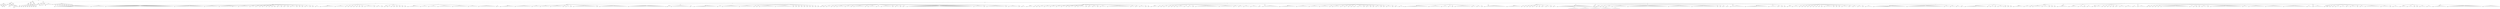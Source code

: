 digraph Tree {
	"t0" [label = "TEI"];
	"t1" [label = "teiHeader"];
	"t2" [label = "fileDesc"];
	"t3" [label = "titleStmt"];
	"t4" [label = "title"];
	"t5" [label = "title"];
	"t6" [label = "title"];
	"t7" [label = "author"];
	"t8" [label = "persName"];
	"t9" [label = "persName"];
	"t10" [label = "forename"];
	"t11" [label = "surname"];
	"t12" [label = "idno"];
	"t13" [label = "idno"];
	"t14" [label = "editor"];
	"t15" [label = "publicationStmt"];
	"t16" [label = "publisher"];
	"t17" [label = "idno"];
	"t18" [label = "idno"];
	"t19" [label = "availability"];
	"t20" [label = "licence"];
	"t21" [label = "ab"];
	"t22" [label = "ref"];
	"t23" [label = "sourceDesc"];
	"t24" [label = "bibl"];
	"t25" [label = "name"];
	"t26" [label = "idno"];
	"t27" [label = "idno"];
	"t28" [label = "availability"];
	"t29" [label = "licence"];
	"t30" [label = "ab"];
	"t31" [label = "ref"];
	"t32" [label = "bibl"];
	"t33" [label = "date"];
	"t34" [label = "date"];
	"t35" [label = "idno"];
	"t36" [label = "profileDesc"];
	"t37" [label = "particDesc"];
	"t38" [label = "listPerson"];
	"t39" [label = "person"];
	"t40" [label = "persName"];
	"t41" [label = "person"];
	"t42" [label = "persName"];
	"t43" [label = "person"];
	"t44" [label = "persName"];
	"t45" [label = "person"];
	"t46" [label = "persName"];
	"t47" [label = "person"];
	"t48" [label = "persName"];
	"t49" [label = "person"];
	"t50" [label = "persName"];
	"t51" [label = "person"];
	"t52" [label = "persName"];
	"t53" [label = "person"];
	"t54" [label = "persName"];
	"t55" [label = "person"];
	"t56" [label = "persName"];
	"t57" [label = "textClass"];
	"t58" [label = "keywords"];
	"t59" [label = "term"];
	"t60" [label = "term"];
	"t61" [label = "classCode"];
	"t62" [label = "revisionDesc"];
	"t63" [label = "listChange"];
	"t64" [label = "change"];
	"t65" [label = "text"];
	"t66" [label = "front"];
	"t67" [label = "docTitle"];
	"t68" [label = "titlePart"];
	"t69" [label = "titlePart"];
	"t70" [label = "titlePart"];
	"t71" [label = "docDate"];
	"t72" [label = "div"];
	"t73" [label = "div"];
	"t74" [label = "head"];
	"t75" [label = "p"];
	"t76" [label = "div"];
	"t77" [label = "p"];
	"t78" [label = "div"];
	"t79" [label = "p"];
	"t80" [label = "performance"];
	"t81" [label = "ab"];
	"t82" [label = "div"];
	"t83" [label = "opener"];
	"t84" [label = "salute"];
	"t85" [label = "head"];
	"t86" [label = "p"];
	"t87" [label = "p"];
	"t88" [label = "p"];
	"t89" [label = "p"];
	"t90" [label = "signed"];
	"t91" [label = "castList"];
	"t92" [label = "head"];
	"t93" [label = "castItem"];
	"t94" [label = "role"];
	"t95" [label = "castItem"];
	"t96" [label = "role"];
	"t97" [label = "castItem"];
	"t98" [label = "role"];
	"t99" [label = "castItem"];
	"t100" [label = "role"];
	"t101" [label = "castItem"];
	"t102" [label = "role"];
	"t103" [label = "castItem"];
	"t104" [label = "role"];
	"t105" [label = "castItem"];
	"t106" [label = "role"];
	"t107" [label = "castItem"];
	"t108" [label = "role"];
	"t109" [label = "castItem"];
	"t110" [label = "role"];
	"t111" [label = "castItem"];
	"t112" [label = "role"];
	"t113" [label = "body"];
	"t114" [label = "div"];
	"t115" [label = "head"];
	"t116" [label = "div"];
	"t117" [label = "head"];
	"t118" [label = "sp"];
	"t119" [label = "speaker"];
	"t120" [label = "l"];
	"t121" [label = "l"];
	"t122" [label = "l"];
	"t123" [label = "l"];
	"t124" [label = "l"];
	"t125" [label = "l"];
	"t126" [label = "l"];
	"t127" [label = "l"];
	"t128" [label = "l"];
	"t129" [label = "l"];
	"t130" [label = "l"];
	"t131" [label = "l"];
	"t132" [label = "l"];
	"t133" [label = "l"];
	"t134" [label = "l"];
	"t135" [label = "l"];
	"t136" [label = "l"];
	"t137" [label = "l"];
	"t138" [label = "l"];
	"t139" [label = "l"];
	"t140" [label = "l"];
	"t141" [label = "l"];
	"t142" [label = "l"];
	"t143" [label = "l"];
	"t144" [label = "l"];
	"t145" [label = "l"];
	"t146" [label = "l"];
	"t147" [label = "l"];
	"t148" [label = "l"];
	"t149" [label = "l"];
	"t150" [label = "l"];
	"t151" [label = "l"];
	"t152" [label = "sp"];
	"t153" [label = "speaker"];
	"t154" [label = "l"];
	"t155" [label = "l"];
	"t156" [label = "l"];
	"t157" [label = "l"];
	"t158" [label = "l"];
	"t159" [label = "l"];
	"t160" [label = "l"];
	"t161" [label = "l"];
	"t162" [label = "l"];
	"t163" [label = "l"];
	"t164" [label = "l"];
	"t165" [label = "l"];
	"t166" [label = "sp"];
	"t167" [label = "speaker"];
	"t168" [label = "l"];
	"t169" [label = "l"];
	"t170" [label = "l"];
	"t171" [label = "l"];
	"t172" [label = "l"];
	"t173" [label = "l"];
	"t174" [label = "l"];
	"t175" [label = "l"];
	"t176" [label = "l"];
	"t177" [label = "l"];
	"t178" [label = "l"];
	"t179" [label = "l"];
	"t180" [label = "l"];
	"t181" [label = "l"];
	"t182" [label = "l"];
	"t183" [label = "l"];
	"t184" [label = "l"];
	"t185" [label = "l"];
	"t186" [label = "l"];
	"t187" [label = "l"];
	"t188" [label = "l"];
	"t189" [label = "l"];
	"t190" [label = "l"];
	"t191" [label = "l"];
	"t192" [label = "l"];
	"t193" [label = "l"];
	"t194" [label = "l"];
	"t195" [label = "l"];
	"t196" [label = "l"];
	"t197" [label = "l"];
	"t198" [label = "l"];
	"t199" [label = "l"];
	"t200" [label = "l"];
	"t201" [label = "l"];
	"t202" [label = "l"];
	"t203" [label = "l"];
	"t204" [label = "l"];
	"t205" [label = "l"];
	"t206" [label = "l"];
	"t207" [label = "l"];
	"t208" [label = "l"];
	"t209" [label = "l"];
	"t210" [label = "l"];
	"t211" [label = "l"];
	"t212" [label = "l"];
	"t213" [label = "l"];
	"t214" [label = "l"];
	"t215" [label = "l"];
	"t216" [label = "l"];
	"t217" [label = "l"];
	"t218" [label = "l"];
	"t219" [label = "l"];
	"t220" [label = "l"];
	"t221" [label = "l"];
	"t222" [label = "l"];
	"t223" [label = "l"];
	"t224" [label = "l"];
	"t225" [label = "l"];
	"t226" [label = "l"];
	"t227" [label = "l"];
	"t228" [label = "l"];
	"t229" [label = "l"];
	"t230" [label = "sp"];
	"t231" [label = "speaker"];
	"t232" [label = "l"];
	"t233" [label = "l"];
	"t234" [label = "l"];
	"t235" [label = "l"];
	"t236" [label = "l"];
	"t237" [label = "l"];
	"t238" [label = "l"];
	"t239" [label = "l"];
	"t240" [label = "l"];
	"t241" [label = "l"];
	"t242" [label = "l"];
	"t243" [label = "l"];
	"t244" [label = "l"];
	"t245" [label = "l"];
	"t246" [label = "l"];
	"t247" [label = "l"];
	"t248" [label = "l"];
	"t249" [label = "l"];
	"t250" [label = "l"];
	"t251" [label = "l"];
	"t252" [label = "l"];
	"t253" [label = "l"];
	"t254" [label = "l"];
	"t255" [label = "l"];
	"t256" [label = "l"];
	"t257" [label = "l"];
	"t258" [label = "sp"];
	"t259" [label = "speaker"];
	"t260" [label = "l"];
	"t261" [label = "l"];
	"t262" [label = "l"];
	"t263" [label = "l"];
	"t264" [label = "l"];
	"t265" [label = "l"];
	"t266" [label = "l"];
	"t267" [label = "l"];
	"t268" [label = "l"];
	"t269" [label = "l"];
	"t270" [label = "l"];
	"t271" [label = "l"];
	"t272" [label = "sp"];
	"t273" [label = "speaker"];
	"t274" [label = "l"];
	"t275" [label = "l"];
	"t276" [label = "l"];
	"t277" [label = "l"];
	"t278" [label = "l"];
	"t279" [label = "l"];
	"t280" [label = "l"];
	"t281" [label = "l"];
	"t282" [label = "l"];
	"t283" [label = "l"];
	"t284" [label = "l"];
	"t285" [label = "stage"];
	"t286" [label = "l"];
	"t287" [label = "l"];
	"t288" [label = "l"];
	"t289" [label = "l"];
	"t290" [label = "sp"];
	"t291" [label = "speaker"];
	"t292" [label = "l"];
	"t293" [label = "l"];
	"t294" [label = "l"];
	"t295" [label = "l"];
	"t296" [label = "l"];
	"t297" [label = "l"];
	"t298" [label = "l"];
	"t299" [label = "l"];
	"t300" [label = "l"];
	"t301" [label = "sp"];
	"t302" [label = "speaker"];
	"t303" [label = "l"];
	"t304" [label = "l"];
	"t305" [label = "l"];
	"t306" [label = "l"];
	"t307" [label = "sp"];
	"t308" [label = "speaker"];
	"t309" [label = "l"];
	"t310" [label = "l"];
	"t311" [label = "sp"];
	"t312" [label = "speaker"];
	"t313" [label = "l"];
	"t314" [label = "sp"];
	"t315" [label = "speaker"];
	"t316" [label = "l"];
	"t317" [label = "l"];
	"t318" [label = "sp"];
	"t319" [label = "speaker"];
	"t320" [label = "l"];
	"t321" [label = "sp"];
	"t322" [label = "speaker"];
	"t323" [label = "l"];
	"t324" [label = "sp"];
	"t325" [label = "speaker"];
	"t326" [label = "l"];
	"t327" [label = "sp"];
	"t328" [label = "speaker"];
	"t329" [label = "l"];
	"t330" [label = "sp"];
	"t331" [label = "speaker"];
	"t332" [label = "l"];
	"t333" [label = "l"];
	"t334" [label = "sp"];
	"t335" [label = "speaker"];
	"t336" [label = "l"];
	"t337" [label = "sp"];
	"t338" [label = "speaker"];
	"t339" [label = "l"];
	"t340" [label = "l"];
	"t341" [label = "sp"];
	"t342" [label = "speaker"];
	"t343" [label = "l"];
	"t344" [label = "sp"];
	"t345" [label = "speaker"];
	"t346" [label = "l"];
	"t347" [label = "l"];
	"t348" [label = "l"];
	"t349" [label = "l"];
	"t350" [label = "sp"];
	"t351" [label = "speaker"];
	"t352" [label = "l"];
	"t353" [label = "sp"];
	"t354" [label = "speaker"];
	"t355" [label = "l"];
	"t356" [label = "sp"];
	"t357" [label = "speaker"];
	"t358" [label = "l"];
	"t359" [label = "sp"];
	"t360" [label = "speaker"];
	"t361" [label = "l"];
	"t362" [label = "l"];
	"t363" [label = "l"];
	"t364" [label = "sp"];
	"t365" [label = "speaker"];
	"t366" [label = "l"];
	"t367" [label = "sp"];
	"t368" [label = "speaker"];
	"t369" [label = "l"];
	"t370" [label = "sp"];
	"t371" [label = "speaker"];
	"t372" [label = "l"];
	"t373" [label = "l"];
	"t374" [label = "l"];
	"t375" [label = "div"];
	"t376" [label = "head"];
	"t377" [label = "sp"];
	"t378" [label = "speaker"];
	"t379" [label = "l"];
	"t380" [label = "l"];
	"t381" [label = "l"];
	"t382" [label = "l"];
	"t383" [label = "l"];
	"t384" [label = "l"];
	"t385" [label = "l"];
	"t386" [label = "l"];
	"t387" [label = "l"];
	"t388" [label = "l"];
	"t389" [label = "l"];
	"t390" [label = "l"];
	"t391" [label = "sp"];
	"t392" [label = "speaker"];
	"t393" [label = "l"];
	"t394" [label = "l"];
	"t395" [label = "l"];
	"t396" [label = "l"];
	"t397" [label = "l"];
	"t398" [label = "l"];
	"t399" [label = "l"];
	"t400" [label = "l"];
	"t401" [label = "sp"];
	"t402" [label = "speaker"];
	"t403" [label = "l"];
	"t404" [label = "sp"];
	"t405" [label = "speaker"];
	"t406" [label = "l"];
	"t407" [label = "sp"];
	"t408" [label = "speaker"];
	"t409" [label = "l"];
	"t410" [label = "sp"];
	"t411" [label = "speaker"];
	"t412" [label = "l"];
	"t413" [label = "sp"];
	"t414" [label = "speaker"];
	"t415" [label = "l"];
	"t416" [label = "sp"];
	"t417" [label = "speaker"];
	"t418" [label = "l"];
	"t419" [label = "sp"];
	"t420" [label = "speaker"];
	"t421" [label = "l"];
	"t422" [label = "sp"];
	"t423" [label = "speaker"];
	"t424" [label = "l"];
	"t425" [label = "l"];
	"t426" [label = "l"];
	"t427" [label = "l"];
	"t428" [label = "l"];
	"t429" [label = "l"];
	"t430" [label = "l"];
	"t431" [label = "sp"];
	"t432" [label = "speaker"];
	"t433" [label = "l"];
	"t434" [label = "sp"];
	"t435" [label = "speaker"];
	"t436" [label = "l"];
	"t437" [label = "l"];
	"t438" [label = "l"];
	"t439" [label = "sp"];
	"t440" [label = "speaker"];
	"t441" [label = "l"];
	"t442" [label = "div"];
	"t443" [label = "head"];
	"t444" [label = "sp"];
	"t445" [label = "speaker"];
	"t446" [label = "l"];
	"t447" [label = "sp"];
	"t448" [label = "speaker"];
	"t449" [label = "l"];
	"t450" [label = "l"];
	"t451" [label = "sp"];
	"t452" [label = "speaker"];
	"t453" [label = "l"];
	"t454" [label = "sp"];
	"t455" [label = "speaker"];
	"t456" [label = "l"];
	"t457" [label = "sp"];
	"t458" [label = "speaker"];
	"t459" [label = "l"];
	"t460" [label = "sp"];
	"t461" [label = "speaker"];
	"t462" [label = "l"];
	"t463" [label = "sp"];
	"t464" [label = "speaker"];
	"t465" [label = "l"];
	"t466" [label = "sp"];
	"t467" [label = "speaker"];
	"t468" [label = "l"];
	"t469" [label = "div"];
	"t470" [label = "head"];
	"t471" [label = "sp"];
	"t472" [label = "speaker"];
	"t473" [label = "l"];
	"t474" [label = "l"];
	"t475" [label = "l"];
	"t476" [label = "l"];
	"t477" [label = "l"];
	"t478" [label = "l"];
	"t479" [label = "l"];
	"t480" [label = "l"];
	"t481" [label = "l"];
	"t482" [label = "l"];
	"t483" [label = "sp"];
	"t484" [label = "speaker"];
	"t485" [label = "l"];
	"t486" [label = "l"];
	"t487" [label = "l"];
	"t488" [label = "l"];
	"t489" [label = "l"];
	"t490" [label = "l"];
	"t491" [label = "sp"];
	"t492" [label = "speaker"];
	"t493" [label = "l"];
	"t494" [label = "l"];
	"t495" [label = "l"];
	"t496" [label = "l"];
	"t497" [label = "l"];
	"t498" [label = "l"];
	"t499" [label = "l"];
	"t500" [label = "sp"];
	"t501" [label = "speaker"];
	"t502" [label = "l"];
	"t503" [label = "l"];
	"t504" [label = "l"];
	"t505" [label = "l"];
	"t506" [label = "l"];
	"t507" [label = "l"];
	"t508" [label = "l"];
	"t509" [label = "l"];
	"t510" [label = "l"];
	"t511" [label = "l"];
	"t512" [label = "l"];
	"t513" [label = "l"];
	"t514" [label = "sp"];
	"t515" [label = "speaker"];
	"t516" [label = "l"];
	"t517" [label = "l"];
	"t518" [label = "l"];
	"t519" [label = "l"];
	"t520" [label = "l"];
	"t521" [label = "l"];
	"t522" [label = "l"];
	"t523" [label = "l"];
	"t524" [label = "l"];
	"t525" [label = "l"];
	"t526" [label = "l"];
	"t527" [label = "l"];
	"t528" [label = "l"];
	"t529" [label = "sp"];
	"t530" [label = "speaker"];
	"t531" [label = "l"];
	"t532" [label = "l"];
	"t533" [label = "l"];
	"t534" [label = "l"];
	"t535" [label = "l"];
	"t536" [label = "l"];
	"t537" [label = "l"];
	"t538" [label = "l"];
	"t539" [label = "sp"];
	"t540" [label = "speaker"];
	"t541" [label = "l"];
	"t542" [label = "l"];
	"t543" [label = "l"];
	"t544" [label = "l"];
	"t545" [label = "l"];
	"t546" [label = "l"];
	"t547" [label = "l"];
	"t548" [label = "l"];
	"t549" [label = "l"];
	"t550" [label = "l"];
	"t551" [label = "l"];
	"t552" [label = "l"];
	"t553" [label = "l"];
	"t554" [label = "l"];
	"t555" [label = "l"];
	"t556" [label = "sp"];
	"t557" [label = "speaker"];
	"t558" [label = "l"];
	"t559" [label = "l"];
	"t560" [label = "div"];
	"t561" [label = "head"];
	"t562" [label = "div"];
	"t563" [label = "head"];
	"t564" [label = "sp"];
	"t565" [label = "speaker"];
	"t566" [label = "l"];
	"t567" [label = "l"];
	"t568" [label = "l"];
	"t569" [label = "l"];
	"t570" [label = "l"];
	"t571" [label = "l"];
	"t572" [label = "l"];
	"t573" [label = "l"];
	"t574" [label = "l"];
	"t575" [label = "l"];
	"t576" [label = "l"];
	"t577" [label = "l"];
	"t578" [label = "sp"];
	"t579" [label = "speaker"];
	"t580" [label = "l"];
	"t581" [label = "l"];
	"t582" [label = "l"];
	"t583" [label = "l"];
	"t584" [label = "l"];
	"t585" [label = "l"];
	"t586" [label = "l"];
	"t587" [label = "l"];
	"t588" [label = "l"];
	"t589" [label = "l"];
	"t590" [label = "l"];
	"t591" [label = "l"];
	"t592" [label = "l"];
	"t593" [label = "l"];
	"t594" [label = "sp"];
	"t595" [label = "speaker"];
	"t596" [label = "l"];
	"t597" [label = "l"];
	"t598" [label = "l"];
	"t599" [label = "l"];
	"t600" [label = "l"];
	"t601" [label = "l"];
	"t602" [label = "sp"];
	"t603" [label = "speaker"];
	"t604" [label = "l"];
	"t605" [label = "l"];
	"t606" [label = "l"];
	"t607" [label = "l"];
	"t608" [label = "l"];
	"t609" [label = "l"];
	"t610" [label = "l"];
	"t611" [label = "l"];
	"t612" [label = "sp"];
	"t613" [label = "speaker"];
	"t614" [label = "l"];
	"t615" [label = "l"];
	"t616" [label = "l"];
	"t617" [label = "l"];
	"t618" [label = "l"];
	"t619" [label = "l"];
	"t620" [label = "l"];
	"t621" [label = "l"];
	"t622" [label = "l"];
	"t623" [label = "l"];
	"t624" [label = "sp"];
	"t625" [label = "speaker"];
	"t626" [label = "l"];
	"t627" [label = "sp"];
	"t628" [label = "speaker"];
	"t629" [label = "l"];
	"t630" [label = "l"];
	"t631" [label = "l"];
	"t632" [label = "sp"];
	"t633" [label = "speaker"];
	"t634" [label = "l"];
	"t635" [label = "sp"];
	"t636" [label = "speaker"];
	"t637" [label = "l"];
	"t638" [label = "l"];
	"t639" [label = "l"];
	"t640" [label = "l"];
	"t641" [label = "l"];
	"t642" [label = "l"];
	"t643" [label = "l"];
	"t644" [label = "l"];
	"t645" [label = "l"];
	"t646" [label = "l"];
	"t647" [label = "l"];
	"t648" [label = "l"];
	"t649" [label = "l"];
	"t650" [label = "l"];
	"t651" [label = "l"];
	"t652" [label = "l"];
	"t653" [label = "l"];
	"t654" [label = "l"];
	"t655" [label = "l"];
	"t656" [label = "l"];
	"t657" [label = "sp"];
	"t658" [label = "speaker"];
	"t659" [label = "l"];
	"t660" [label = "sp"];
	"t661" [label = "speaker"];
	"t662" [label = "l"];
	"t663" [label = "l"];
	"t664" [label = "l"];
	"t665" [label = "l"];
	"t666" [label = "l"];
	"t667" [label = "l"];
	"t668" [label = "l"];
	"t669" [label = "l"];
	"t670" [label = "l"];
	"t671" [label = "l"];
	"t672" [label = "l"];
	"t673" [label = "l"];
	"t674" [label = "l"];
	"t675" [label = "l"];
	"t676" [label = "l"];
	"t677" [label = "l"];
	"t678" [label = "l"];
	"t679" [label = "l"];
	"t680" [label = "l"];
	"t681" [label = "l"];
	"t682" [label = "l"];
	"t683" [label = "l"];
	"t684" [label = "l"];
	"t685" [label = "l"];
	"t686" [label = "l"];
	"t687" [label = "sp"];
	"t688" [label = "speaker"];
	"t689" [label = "l"];
	"t690" [label = "l"];
	"t691" [label = "l"];
	"t692" [label = "l"];
	"t693" [label = "l"];
	"t694" [label = "l"];
	"t695" [label = "l"];
	"t696" [label = "l"];
	"t697" [label = "l"];
	"t698" [label = "l"];
	"t699" [label = "l"];
	"t700" [label = "l"];
	"t701" [label = "l"];
	"t702" [label = "l"];
	"t703" [label = "l"];
	"t704" [label = "l"];
	"t705" [label = "l"];
	"t706" [label = "l"];
	"t707" [label = "l"];
	"t708" [label = "l"];
	"t709" [label = "l"];
	"t710" [label = "l"];
	"t711" [label = "l"];
	"t712" [label = "l"];
	"t713" [label = "l"];
	"t714" [label = "l"];
	"t715" [label = "l"];
	"t716" [label = "l"];
	"t717" [label = "l"];
	"t718" [label = "l"];
	"t719" [label = "l"];
	"t720" [label = "l"];
	"t721" [label = "l"];
	"t722" [label = "stage"];
	"t723" [label = "div"];
	"t724" [label = "head"];
	"t725" [label = "sp"];
	"t726" [label = "speaker"];
	"t727" [label = "l"];
	"t728" [label = "l"];
	"t729" [label = "sp"];
	"t730" [label = "speaker"];
	"t731" [label = "l"];
	"t732" [label = "l"];
	"t733" [label = "l"];
	"t734" [label = "l"];
	"t735" [label = "l"];
	"t736" [label = "l"];
	"t737" [label = "l"];
	"t738" [label = "l"];
	"t739" [label = "l"];
	"t740" [label = "l"];
	"t741" [label = "l"];
	"t742" [label = "l"];
	"t743" [label = "l"];
	"t744" [label = "l"];
	"t745" [label = "l"];
	"t746" [label = "l"];
	"t747" [label = "sp"];
	"t748" [label = "speaker"];
	"t749" [label = "l"];
	"t750" [label = "l"];
	"t751" [label = "div"];
	"t752" [label = "head"];
	"t753" [label = "sp"];
	"t754" [label = "speaker"];
	"t755" [label = "l"];
	"t756" [label = "l"];
	"t757" [label = "l"];
	"t758" [label = "l"];
	"t759" [label = "l"];
	"t760" [label = "l"];
	"t761" [label = "l"];
	"t762" [label = "l"];
	"t763" [label = "l"];
	"t764" [label = "l"];
	"t765" [label = "l"];
	"t766" [label = "l"];
	"t767" [label = "l"];
	"t768" [label = "l"];
	"t769" [label = "l"];
	"t770" [label = "l"];
	"t771" [label = "l"];
	"t772" [label = "l"];
	"t773" [label = "l"];
	"t774" [label = "l"];
	"t775" [label = "sp"];
	"t776" [label = "speaker"];
	"t777" [label = "l"];
	"t778" [label = "l"];
	"t779" [label = "l"];
	"t780" [label = "sp"];
	"t781" [label = "speaker"];
	"t782" [label = "l"];
	"t783" [label = "l"];
	"t784" [label = "l"];
	"t785" [label = "l"];
	"t786" [label = "l"];
	"t787" [label = "l"];
	"t788" [label = "l"];
	"t789" [label = "l"];
	"t790" [label = "l"];
	"t791" [label = "l"];
	"t792" [label = "l"];
	"t793" [label = "l"];
	"t794" [label = "l"];
	"t795" [label = "l"];
	"t796" [label = "sp"];
	"t797" [label = "speaker"];
	"t798" [label = "l"];
	"t799" [label = "l"];
	"t800" [label = "l"];
	"t801" [label = "l"];
	"t802" [label = "l"];
	"t803" [label = "l"];
	"t804" [label = "l"];
	"t805" [label = "l"];
	"t806" [label = "l"];
	"t807" [label = "l"];
	"t808" [label = "l"];
	"t809" [label = "l"];
	"t810" [label = "sp"];
	"t811" [label = "speaker"];
	"t812" [label = "l"];
	"t813" [label = "sp"];
	"t814" [label = "speaker"];
	"t815" [label = "l"];
	"t816" [label = "sp"];
	"t817" [label = "speaker"];
	"t818" [label = "l"];
	"t819" [label = "l"];
	"t820" [label = "l"];
	"t821" [label = "l"];
	"t822" [label = "l"];
	"t823" [label = "l"];
	"t824" [label = "l"];
	"t825" [label = "l"];
	"t826" [label = "l"];
	"t827" [label = "l"];
	"t828" [label = "l"];
	"t829" [label = "l"];
	"t830" [label = "l"];
	"t831" [label = "sp"];
	"t832" [label = "speaker"];
	"t833" [label = "l"];
	"t834" [label = "l"];
	"t835" [label = "l"];
	"t836" [label = "l"];
	"t837" [label = "l"];
	"t838" [label = "l"];
	"t839" [label = "l"];
	"t840" [label = "l"];
	"t841" [label = "l"];
	"t842" [label = "l"];
	"t843" [label = "l"];
	"t844" [label = "l"];
	"t845" [label = "l"];
	"t846" [label = "l"];
	"t847" [label = "l"];
	"t848" [label = "sp"];
	"t849" [label = "speaker"];
	"t850" [label = "l"];
	"t851" [label = "sp"];
	"t852" [label = "speaker"];
	"t853" [label = "l"];
	"t854" [label = "sp"];
	"t855" [label = "speaker"];
	"t856" [label = "l"];
	"t857" [label = "sp"];
	"t858" [label = "speaker"];
	"t859" [label = "l"];
	"t860" [label = "sp"];
	"t861" [label = "speaker"];
	"t862" [label = "l"];
	"t863" [label = "sp"];
	"t864" [label = "speaker"];
	"t865" [label = "l"];
	"t866" [label = "sp"];
	"t867" [label = "speaker"];
	"t868" [label = "l"];
	"t869" [label = "sp"];
	"t870" [label = "speaker"];
	"t871" [label = "l"];
	"t872" [label = "sp"];
	"t873" [label = "speaker"];
	"t874" [label = "l"];
	"t875" [label = "sp"];
	"t876" [label = "speaker"];
	"t877" [label = "l"];
	"t878" [label = "div"];
	"t879" [label = "head"];
	"t880" [label = "sp"];
	"t881" [label = "speaker"];
	"t882" [label = "l"];
	"t883" [label = "sp"];
	"t884" [label = "speaker"];
	"t885" [label = "l"];
	"t886" [label = "sp"];
	"t887" [label = "speaker"];
	"t888" [label = "l"];
	"t889" [label = "l"];
	"t890" [label = "l"];
	"t891" [label = "sp"];
	"t892" [label = "speaker"];
	"t893" [label = "l"];
	"t894" [label = "sp"];
	"t895" [label = "speaker"];
	"t896" [label = "l"];
	"t897" [label = "sp"];
	"t898" [label = "speaker"];
	"t899" [label = "l"];
	"t900" [label = "l"];
	"t901" [label = "l"];
	"t902" [label = "l"];
	"t903" [label = "l"];
	"t904" [label = "l"];
	"t905" [label = "sp"];
	"t906" [label = "speaker"];
	"t907" [label = "l"];
	"t908" [label = "l"];
	"t909" [label = "l"];
	"t910" [label = "l"];
	"t911" [label = "sp"];
	"t912" [label = "speaker"];
	"t913" [label = "l"];
	"t914" [label = "sp"];
	"t915" [label = "speaker"];
	"t916" [label = "l"];
	"t917" [label = "l"];
	"t918" [label = "l"];
	"t919" [label = "l"];
	"t920" [label = "l"];
	"t921" [label = "l"];
	"t922" [label = "l"];
	"t923" [label = "l"];
	"t924" [label = "l"];
	"t925" [label = "sp"];
	"t926" [label = "speaker"];
	"t927" [label = "l"];
	"t928" [label = "sp"];
	"t929" [label = "speaker"];
	"t930" [label = "l"];
	"t931" [label = "l"];
	"t932" [label = "l"];
	"t933" [label = "l"];
	"t934" [label = "l"];
	"t935" [label = "l"];
	"t936" [label = "sp"];
	"t937" [label = "speaker"];
	"t938" [label = "l"];
	"t939" [label = "l"];
	"t940" [label = "l"];
	"t941" [label = "sp"];
	"t942" [label = "speaker"];
	"t943" [label = "l"];
	"t944" [label = "l"];
	"t945" [label = "l"];
	"t946" [label = "l"];
	"t947" [label = "l"];
	"t948" [label = "l"];
	"t949" [label = "l"];
	"t950" [label = "l"];
	"t951" [label = "l"];
	"t952" [label = "sp"];
	"t953" [label = "speaker"];
	"t954" [label = "l"];
	"t955" [label = "sp"];
	"t956" [label = "speaker"];
	"t957" [label = "l"];
	"t958" [label = "l"];
	"t959" [label = "l"];
	"t960" [label = "sp"];
	"t961" [label = "speaker"];
	"t962" [label = "l"];
	"t963" [label = "sp"];
	"t964" [label = "speaker"];
	"t965" [label = "l"];
	"t966" [label = "l"];
	"t967" [label = "sp"];
	"t968" [label = "speaker"];
	"t969" [label = "l"];
	"t970" [label = "l"];
	"t971" [label = "l"];
	"t972" [label = "l"];
	"t973" [label = "l"];
	"t974" [label = "l"];
	"t975" [label = "l"];
	"t976" [label = "l"];
	"t977" [label = "l"];
	"t978" [label = "l"];
	"t979" [label = "l"];
	"t980" [label = "l"];
	"t981" [label = "l"];
	"t982" [label = "l"];
	"t983" [label = "l"];
	"t984" [label = "l"];
	"t985" [label = "l"];
	"t986" [label = "l"];
	"t987" [label = "l"];
	"t988" [label = "l"];
	"t989" [label = "l"];
	"t990" [label = "l"];
	"t991" [label = "l"];
	"t992" [label = "l"];
	"t993" [label = "l"];
	"t994" [label = "l"];
	"t995" [label = "l"];
	"t996" [label = "l"];
	"t997" [label = "l"];
	"t998" [label = "l"];
	"t999" [label = "l"];
	"t1000" [label = "l"];
	"t1001" [label = "l"];
	"t1002" [label = "l"];
	"t1003" [label = "l"];
	"t1004" [label = "l"];
	"t1005" [label = "l"];
	"t1006" [label = "l"];
	"t1007" [label = "l"];
	"t1008" [label = "l"];
	"t1009" [label = "l"];
	"t1010" [label = "l"];
	"t1011" [label = "l"];
	"t1012" [label = "l"];
	"t1013" [label = "l"];
	"t1014" [label = "l"];
	"t1015" [label = "l"];
	"t1016" [label = "l"];
	"t1017" [label = "l"];
	"t1018" [label = "l"];
	"t1019" [label = "l"];
	"t1020" [label = "l"];
	"t1021" [label = "l"];
	"t1022" [label = "l"];
	"t1023" [label = "l"];
	"t1024" [label = "l"];
	"t1025" [label = "l"];
	"t1026" [label = "l"];
	"t1027" [label = "l"];
	"t1028" [label = "l"];
	"t1029" [label = "sp"];
	"t1030" [label = "speaker"];
	"t1031" [label = "l"];
	"t1032" [label = "l"];
	"t1033" [label = "l"];
	"t1034" [label = "l"];
	"t1035" [label = "l"];
	"t1036" [label = "l"];
	"t1037" [label = "l"];
	"t1038" [label = "l"];
	"t1039" [label = "sp"];
	"t1040" [label = "speaker"];
	"t1041" [label = "l"];
	"t1042" [label = "sp"];
	"t1043" [label = "speaker"];
	"t1044" [label = "l"];
	"t1045" [label = "l"];
	"t1046" [label = "l"];
	"t1047" [label = "l"];
	"t1048" [label = "l"];
	"t1049" [label = "l"];
	"t1050" [label = "l"];
	"t1051" [label = "l"];
	"t1052" [label = "l"];
	"t1053" [label = "l"];
	"t1054" [label = "l"];
	"t1055" [label = "l"];
	"t1056" [label = "l"];
	"t1057" [label = "l"];
	"t1058" [label = "l"];
	"t1059" [label = "l"];
	"t1060" [label = "sp"];
	"t1061" [label = "speaker"];
	"t1062" [label = "l"];
	"t1063" [label = "sp"];
	"t1064" [label = "speaker"];
	"t1065" [label = "l"];
	"t1066" [label = "l"];
	"t1067" [label = "l"];
	"t1068" [label = "l"];
	"t1069" [label = "l"];
	"t1070" [label = "l"];
	"t1071" [label = "l"];
	"t1072" [label = "l"];
	"t1073" [label = "sp"];
	"t1074" [label = "speaker"];
	"t1075" [label = "l"];
	"t1076" [label = "sp"];
	"t1077" [label = "speaker"];
	"t1078" [label = "l"];
	"t1079" [label = "l"];
	"t1080" [label = "l"];
	"t1081" [label = "div"];
	"t1082" [label = "head"];
	"t1083" [label = "div"];
	"t1084" [label = "head"];
	"t1085" [label = "sp"];
	"t1086" [label = "speaker"];
	"t1087" [label = "l"];
	"t1088" [label = "l"];
	"t1089" [label = "l"];
	"t1090" [label = "l"];
	"t1091" [label = "l"];
	"t1092" [label = "sp"];
	"t1093" [label = "speaker"];
	"t1094" [label = "l"];
	"t1095" [label = "sp"];
	"t1096" [label = "speaker"];
	"t1097" [label = "l"];
	"t1098" [label = "sp"];
	"t1099" [label = "speaker"];
	"t1100" [label = "l"];
	"t1101" [label = "l"];
	"t1102" [label = "l"];
	"t1103" [label = "sp"];
	"t1104" [label = "speaker"];
	"t1105" [label = "l"];
	"t1106" [label = "l"];
	"t1107" [label = "l"];
	"t1108" [label = "l"];
	"t1109" [label = "sp"];
	"t1110" [label = "speaker"];
	"t1111" [label = "l"];
	"t1112" [label = "l"];
	"t1113" [label = "l"];
	"t1114" [label = "l"];
	"t1115" [label = "sp"];
	"t1116" [label = "speaker"];
	"t1117" [label = "l"];
	"t1118" [label = "l"];
	"t1119" [label = "l"];
	"t1120" [label = "sp"];
	"t1121" [label = "speaker"];
	"t1122" [label = "l"];
	"t1123" [label = "l"];
	"t1124" [label = "l"];
	"t1125" [label = "sp"];
	"t1126" [label = "speaker"];
	"t1127" [label = "l"];
	"t1128" [label = "sp"];
	"t1129" [label = "speaker"];
	"t1130" [label = "l"];
	"t1131" [label = "l"];
	"t1132" [label = "l"];
	"t1133" [label = "l"];
	"t1134" [label = "sp"];
	"t1135" [label = "speaker"];
	"t1136" [label = "l"];
	"t1137" [label = "sp"];
	"t1138" [label = "speaker"];
	"t1139" [label = "l"];
	"t1140" [label = "l"];
	"t1141" [label = "l"];
	"t1142" [label = "l"];
	"t1143" [label = "l"];
	"t1144" [label = "l"];
	"t1145" [label = "sp"];
	"t1146" [label = "speaker"];
	"t1147" [label = "l"];
	"t1148" [label = "sp"];
	"t1149" [label = "speaker"];
	"t1150" [label = "l"];
	"t1151" [label = "l"];
	"t1152" [label = "sp"];
	"t1153" [label = "speaker"];
	"t1154" [label = "l"];
	"t1155" [label = "l"];
	"t1156" [label = "l"];
	"t1157" [label = "sp"];
	"t1158" [label = "speaker"];
	"t1159" [label = "l"];
	"t1160" [label = "sp"];
	"t1161" [label = "speaker"];
	"t1162" [label = "l"];
	"t1163" [label = "l"];
	"t1164" [label = "l"];
	"t1165" [label = "l"];
	"t1166" [label = "l"];
	"t1167" [label = "sp"];
	"t1168" [label = "speaker"];
	"t1169" [label = "l"];
	"t1170" [label = "l"];
	"t1171" [label = "l"];
	"t1172" [label = "l"];
	"t1173" [label = "l"];
	"t1174" [label = "l"];
	"t1175" [label = "l"];
	"t1176" [label = "l"];
	"t1177" [label = "l"];
	"t1178" [label = "l"];
	"t1179" [label = "l"];
	"t1180" [label = "l"];
	"t1181" [label = "l"];
	"t1182" [label = "l"];
	"t1183" [label = "l"];
	"t1184" [label = "l"];
	"t1185" [label = "l"];
	"t1186" [label = "l"];
	"t1187" [label = "l"];
	"t1188" [label = "l"];
	"t1189" [label = "sp"];
	"t1190" [label = "speaker"];
	"t1191" [label = "l"];
	"t1192" [label = "l"];
	"t1193" [label = "l"];
	"t1194" [label = "sp"];
	"t1195" [label = "speaker"];
	"t1196" [label = "l"];
	"t1197" [label = "l"];
	"t1198" [label = "sp"];
	"t1199" [label = "speaker"];
	"t1200" [label = "l"];
	"t1201" [label = "l"];
	"t1202" [label = "l"];
	"t1203" [label = "l"];
	"t1204" [label = "sp"];
	"t1205" [label = "speaker"];
	"t1206" [label = "l"];
	"t1207" [label = "sp"];
	"t1208" [label = "speaker"];
	"t1209" [label = "l"];
	"t1210" [label = "div"];
	"t1211" [label = "head"];
	"t1212" [label = "sp"];
	"t1213" [label = "speaker"];
	"t1214" [label = "l"];
	"t1215" [label = "l"];
	"t1216" [label = "l"];
	"t1217" [label = "l"];
	"t1218" [label = "l"];
	"t1219" [label = "sp"];
	"t1220" [label = "speaker"];
	"t1221" [label = "l"];
	"t1222" [label = "sp"];
	"t1223" [label = "speaker"];
	"t1224" [label = "l"];
	"t1225" [label = "sp"];
	"t1226" [label = "speaker"];
	"t1227" [label = "l"];
	"t1228" [label = "l"];
	"t1229" [label = "l"];
	"t1230" [label = "sp"];
	"t1231" [label = "speaker"];
	"t1232" [label = "l"];
	"t1233" [label = "sp"];
	"t1234" [label = "speaker"];
	"t1235" [label = "l"];
	"t1236" [label = "sp"];
	"t1237" [label = "speaker"];
	"t1238" [label = "l"];
	"t1239" [label = "sp"];
	"t1240" [label = "speaker"];
	"t1241" [label = "l"];
	"t1242" [label = "l"];
	"t1243" [label = "l"];
	"t1244" [label = "l"];
	"t1245" [label = "l"];
	"t1246" [label = "sp"];
	"t1247" [label = "speaker"];
	"t1248" [label = "l"];
	"t1249" [label = "l"];
	"t1250" [label = "sp"];
	"t1251" [label = "speaker"];
	"t1252" [label = "l"];
	"t1253" [label = "l"];
	"t1254" [label = "l"];
	"t1255" [label = "sp"];
	"t1256" [label = "speaker"];
	"t1257" [label = "l"];
	"t1258" [label = "sp"];
	"t1259" [label = "speaker"];
	"t1260" [label = "l"];
	"t1261" [label = "l"];
	"t1262" [label = "l"];
	"t1263" [label = "l"];
	"t1264" [label = "l"];
	"t1265" [label = "l"];
	"t1266" [label = "l"];
	"t1267" [label = "l"];
	"t1268" [label = "l"];
	"t1269" [label = "l"];
	"t1270" [label = "l"];
	"t1271" [label = "l"];
	"t1272" [label = "l"];
	"t1273" [label = "l"];
	"t1274" [label = "l"];
	"t1275" [label = "l"];
	"t1276" [label = "l"];
	"t1277" [label = "l"];
	"t1278" [label = "l"];
	"t1279" [label = "l"];
	"t1280" [label = "sp"];
	"t1281" [label = "speaker"];
	"t1282" [label = "l"];
	"t1283" [label = "l"];
	"t1284" [label = "l"];
	"t1285" [label = "l"];
	"t1286" [label = "l"];
	"t1287" [label = "l"];
	"t1288" [label = "l"];
	"t1289" [label = "l"];
	"t1290" [label = "l"];
	"t1291" [label = "l"];
	"t1292" [label = "l"];
	"t1293" [label = "l"];
	"t1294" [label = "sp"];
	"t1295" [label = "speaker"];
	"t1296" [label = "l"];
	"t1297" [label = "l"];
	"t1298" [label = "l"];
	"t1299" [label = "sp"];
	"t1300" [label = "speaker"];
	"t1301" [label = "l"];
	"t1302" [label = "l"];
	"t1303" [label = "l"];
	"t1304" [label = "sp"];
	"t1305" [label = "speaker"];
	"t1306" [label = "l"];
	"t1307" [label = "l"];
	"t1308" [label = "l"];
	"t1309" [label = "l"];
	"t1310" [label = "l"];
	"t1311" [label = "sp"];
	"t1312" [label = "speaker"];
	"t1313" [label = "l"];
	"t1314" [label = "l"];
	"t1315" [label = "l"];
	"t1316" [label = "l"];
	"t1317" [label = "l"];
	"t1318" [label = "l"];
	"t1319" [label = "sp"];
	"t1320" [label = "speaker"];
	"t1321" [label = "l"];
	"t1322" [label = "l"];
	"t1323" [label = "div"];
	"t1324" [label = "head"];
	"t1325" [label = "sp"];
	"t1326" [label = "speaker"];
	"t1327" [label = "l"];
	"t1328" [label = "l"];
	"t1329" [label = "l"];
	"t1330" [label = "l"];
	"t1331" [label = "l"];
	"t1332" [label = "l"];
	"t1333" [label = "l"];
	"t1334" [label = "l"];
	"t1335" [label = "l"];
	"t1336" [label = "l"];
	"t1337" [label = "l"];
	"t1338" [label = "l"];
	"t1339" [label = "l"];
	"t1340" [label = "l"];
	"t1341" [label = "div"];
	"t1342" [label = "head"];
	"t1343" [label = "sp"];
	"t1344" [label = "speaker"];
	"t1345" [label = "l"];
	"t1346" [label = "l"];
	"t1347" [label = "l"];
	"t1348" [label = "l"];
	"t1349" [label = "l"];
	"t1350" [label = "l"];
	"t1351" [label = "l"];
	"t1352" [label = "l"];
	"t1353" [label = "l"];
	"t1354" [label = "l"];
	"t1355" [label = "l"];
	"t1356" [label = "l"];
	"t1357" [label = "l"];
	"t1358" [label = "l"];
	"t1359" [label = "sp"];
	"t1360" [label = "speaker"];
	"t1361" [label = "l"];
	"t1362" [label = "l"];
	"t1363" [label = "l"];
	"t1364" [label = "l"];
	"t1365" [label = "l"];
	"t1366" [label = "l"];
	"t1367" [label = "l"];
	"t1368" [label = "l"];
	"t1369" [label = "l"];
	"t1370" [label = "l"];
	"t1371" [label = "sp"];
	"t1372" [label = "speaker"];
	"t1373" [label = "l"];
	"t1374" [label = "l"];
	"t1375" [label = "l"];
	"t1376" [label = "l"];
	"t1377" [label = "l"];
	"t1378" [label = "l"];
	"t1379" [label = "l"];
	"t1380" [label = "l"];
	"t1381" [label = "sp"];
	"t1382" [label = "speaker"];
	"t1383" [label = "l"];
	"t1384" [label = "l"];
	"t1385" [label = "l"];
	"t1386" [label = "l"];
	"t1387" [label = "l"];
	"t1388" [label = "l"];
	"t1389" [label = "l"];
	"t1390" [label = "l"];
	"t1391" [label = "sp"];
	"t1392" [label = "speaker"];
	"t1393" [label = "l"];
	"t1394" [label = "sp"];
	"t1395" [label = "speaker"];
	"t1396" [label = "l"];
	"t1397" [label = "l"];
	"t1398" [label = "l"];
	"t1399" [label = "l"];
	"t1400" [label = "l"];
	"t1401" [label = "l"];
	"t1402" [label = "sp"];
	"t1403" [label = "speaker"];
	"t1404" [label = "l"];
	"t1405" [label = "l"];
	"t1406" [label = "sp"];
	"t1407" [label = "speaker"];
	"t1408" [label = "l"];
	"t1409" [label = "l"];
	"t1410" [label = "sp"];
	"t1411" [label = "speaker"];
	"t1412" [label = "l"];
	"t1413" [label = "sp"];
	"t1414" [label = "speaker"];
	"t1415" [label = "l"];
	"t1416" [label = "sp"];
	"t1417" [label = "speaker"];
	"t1418" [label = "l"];
	"t1419" [label = "l"];
	"t1420" [label = "sp"];
	"t1421" [label = "speaker"];
	"t1422" [label = "l"];
	"t1423" [label = "l"];
	"t1424" [label = "l"];
	"t1425" [label = "l"];
	"t1426" [label = "sp"];
	"t1427" [label = "speaker"];
	"t1428" [label = "l"];
	"t1429" [label = "sp"];
	"t1430" [label = "speaker"];
	"t1431" [label = "l"];
	"t1432" [label = "l"];
	"t1433" [label = "sp"];
	"t1434" [label = "speaker"];
	"t1435" [label = "l"];
	"t1436" [label = "sp"];
	"t1437" [label = "speaker"];
	"t1438" [label = "l"];
	"t1439" [label = "sp"];
	"t1440" [label = "speaker"];
	"t1441" [label = "l"];
	"t1442" [label = "l"];
	"t1443" [label = "l"];
	"t1444" [label = "sp"];
	"t1445" [label = "speaker"];
	"t1446" [label = "l"];
	"t1447" [label = "sp"];
	"t1448" [label = "speaker"];
	"t1449" [label = "l"];
	"t1450" [label = "sp"];
	"t1451" [label = "speaker"];
	"t1452" [label = "l"];
	"t1453" [label = "l"];
	"t1454" [label = "l"];
	"t1455" [label = "l"];
	"t1456" [label = "sp"];
	"t1457" [label = "speaker"];
	"t1458" [label = "l"];
	"t1459" [label = "sp"];
	"t1460" [label = "speaker"];
	"t1461" [label = "l"];
	"t1462" [label = "l"];
	"t1463" [label = "sp"];
	"t1464" [label = "speaker"];
	"t1465" [label = "l"];
	"t1466" [label = "l"];
	"t1467" [label = "l"];
	"t1468" [label = "stage"];
	"t1469" [label = "div"];
	"t1470" [label = "head"];
	"t1471" [label = "sp"];
	"t1472" [label = "speaker"];
	"t1473" [label = "l"];
	"t1474" [label = "l"];
	"t1475" [label = "l"];
	"t1476" [label = "l"];
	"t1477" [label = "l"];
	"t1478" [label = "l"];
	"t1479" [label = "l"];
	"t1480" [label = "l"];
	"t1481" [label = "l"];
	"t1482" [label = "l"];
	"t1483" [label = "l"];
	"t1484" [label = "l"];
	"t1485" [label = "l"];
	"t1486" [label = "l"];
	"t1487" [label = "l"];
	"t1488" [label = "l"];
	"t1489" [label = "l"];
	"t1490" [label = "l"];
	"t1491" [label = "l"];
	"t1492" [label = "l"];
	"t1493" [label = "sp"];
	"t1494" [label = "speaker"];
	"t1495" [label = "l"];
	"t1496" [label = "l"];
	"t1497" [label = "l"];
	"t1498" [label = "l"];
	"t1499" [label = "l"];
	"t1500" [label = "l"];
	"t1501" [label = "l"];
	"t1502" [label = "l"];
	"t1503" [label = "l"];
	"t1504" [label = "l"];
	"t1505" [label = "sp"];
	"t1506" [label = "speaker"];
	"t1507" [label = "l"];
	"t1508" [label = "l"];
	"t1509" [label = "l"];
	"t1510" [label = "l"];
	"t1511" [label = "l"];
	"t1512" [label = "sp"];
	"t1513" [label = "speaker"];
	"t1514" [label = "l"];
	"t1515" [label = "l"];
	"t1516" [label = "sp"];
	"t1517" [label = "speaker"];
	"t1518" [label = "l"];
	"t1519" [label = "sp"];
	"t1520" [label = "speaker"];
	"t1521" [label = "l"];
	"t1522" [label = "l"];
	"t1523" [label = "l"];
	"t1524" [label = "l"];
	"t1525" [label = "l"];
	"t1526" [label = "l"];
	"t1527" [label = "l"];
	"t1528" [label = "l"];
	"t1529" [label = "l"];
	"t1530" [label = "l"];
	"t1531" [label = "l"];
	"t1532" [label = "l"];
	"t1533" [label = "l"];
	"t1534" [label = "l"];
	"t1535" [label = "sp"];
	"t1536" [label = "speaker"];
	"t1537" [label = "l"];
	"t1538" [label = "l"];
	"t1539" [label = "l"];
	"t1540" [label = "sp"];
	"t1541" [label = "speaker"];
	"t1542" [label = "l"];
	"t1543" [label = "l"];
	"t1544" [label = "l"];
	"t1545" [label = "sp"];
	"t1546" [label = "speaker"];
	"t1547" [label = "l"];
	"t1548" [label = "div"];
	"t1549" [label = "head"];
	"t1550" [label = "sp"];
	"t1551" [label = "speaker"];
	"t1552" [label = "l"];
	"t1553" [label = "l"];
	"t1554" [label = "l"];
	"t1555" [label = "l"];
	"t1556" [label = "l"];
	"t1557" [label = "l"];
	"t1558" [label = "l"];
	"t1559" [label = "l"];
	"t1560" [label = "l"];
	"t1561" [label = "l"];
	"t1562" [label = "l"];
	"t1563" [label = "l"];
	"t1564" [label = "l"];
	"t1565" [label = "l"];
	"t1566" [label = "l"];
	"t1567" [label = "l"];
	"t1568" [label = "l"];
	"t1569" [label = "l"];
	"t1570" [label = "l"];
	"t1571" [label = "div"];
	"t1572" [label = "head"];
	"t1573" [label = "div"];
	"t1574" [label = "head"];
	"t1575" [label = "sp"];
	"t1576" [label = "speaker"];
	"t1577" [label = "l"];
	"t1578" [label = "l"];
	"t1579" [label = "l"];
	"t1580" [label = "l"];
	"t1581" [label = "l"];
	"t1582" [label = "l"];
	"t1583" [label = "l"];
	"t1584" [label = "l"];
	"t1585" [label = "l"];
	"t1586" [label = "l"];
	"t1587" [label = "l"];
	"t1588" [label = "l"];
	"t1589" [label = "sp"];
	"t1590" [label = "speaker"];
	"t1591" [label = "l"];
	"t1592" [label = "sp"];
	"t1593" [label = "speaker"];
	"t1594" [label = "l"];
	"t1595" [label = "sp"];
	"t1596" [label = "speaker"];
	"t1597" [label = "l"];
	"t1598" [label = "sp"];
	"t1599" [label = "speaker"];
	"t1600" [label = "l"];
	"t1601" [label = "sp"];
	"t1602" [label = "speaker"];
	"t1603" [label = "l"];
	"t1604" [label = "l"];
	"t1605" [label = "sp"];
	"t1606" [label = "speaker"];
	"t1607" [label = "l"];
	"t1608" [label = "sp"];
	"t1609" [label = "speaker"];
	"t1610" [label = "l"];
	"t1611" [label = "sp"];
	"t1612" [label = "speaker"];
	"t1613" [label = "l"];
	"t1614" [label = "l"];
	"t1615" [label = "sp"];
	"t1616" [label = "speaker"];
	"t1617" [label = "l"];
	"t1618" [label = "l"];
	"t1619" [label = "l"];
	"t1620" [label = "sp"];
	"t1621" [label = "speaker"];
	"t1622" [label = "l"];
	"t1623" [label = "sp"];
	"t1624" [label = "speaker"];
	"t1625" [label = "l"];
	"t1626" [label = "l"];
	"t1627" [label = "div"];
	"t1628" [label = "head"];
	"t1629" [label = "sp"];
	"t1630" [label = "speaker"];
	"t1631" [label = "l"];
	"t1632" [label = "l"];
	"t1633" [label = "l"];
	"t1634" [label = "l"];
	"t1635" [label = "l"];
	"t1636" [label = "l"];
	"t1637" [label = "l"];
	"t1638" [label = "l"];
	"t1639" [label = "l"];
	"t1640" [label = "l"];
	"t1641" [label = "l"];
	"t1642" [label = "l"];
	"t1643" [label = "l"];
	"t1644" [label = "l"];
	"t1645" [label = "l"];
	"t1646" [label = "l"];
	"t1647" [label = "l"];
	"t1648" [label = "l"];
	"t1649" [label = "l"];
	"t1650" [label = "l"];
	"t1651" [label = "l"];
	"t1652" [label = "l"];
	"t1653" [label = "l"];
	"t1654" [label = "l"];
	"t1655" [label = "l"];
	"t1656" [label = "l"];
	"t1657" [label = "l"];
	"t1658" [label = "l"];
	"t1659" [label = "l"];
	"t1660" [label = "l"];
	"t1661" [label = "l"];
	"t1662" [label = "l"];
	"t1663" [label = "div"];
	"t1664" [label = "head"];
	"t1665" [label = "sp"];
	"t1666" [label = "speaker"];
	"t1667" [label = "ab"];
	"t1668" [label = "lg"];
	"t1669" [label = "l"];
	"t1670" [label = "l"];
	"t1671" [label = "l"];
	"t1672" [label = "l"];
	"t1673" [label = "l"];
	"t1674" [label = "l"];
	"t1675" [label = "l"];
	"t1676" [label = "l"];
	"t1677" [label = "l"];
	"t1678" [label = "l"];
	"t1679" [label = "lg"];
	"t1680" [label = "l"];
	"t1681" [label = "l"];
	"t1682" [label = "l"];
	"t1683" [label = "l"];
	"t1684" [label = "l"];
	"t1685" [label = "l"];
	"t1686" [label = "l"];
	"t1687" [label = "l"];
	"t1688" [label = "l"];
	"t1689" [label = "l"];
	"t1690" [label = "lg"];
	"t1691" [label = "l"];
	"t1692" [label = "l"];
	"t1693" [label = "l"];
	"t1694" [label = "l"];
	"t1695" [label = "l"];
	"t1696" [label = "l"];
	"t1697" [label = "l"];
	"t1698" [label = "l"];
	"t1699" [label = "l"];
	"t1700" [label = "l"];
	"t1701" [label = "lg"];
	"t1702" [label = "l"];
	"t1703" [label = "l"];
	"t1704" [label = "l"];
	"t1705" [label = "l"];
	"t1706" [label = "l"];
	"t1707" [label = "l"];
	"t1708" [label = "l"];
	"t1709" [label = "l"];
	"t1710" [label = "l"];
	"t1711" [label = "l"];
	"t1712" [label = "lg"];
	"t1713" [label = "l"];
	"t1714" [label = "l"];
	"t1715" [label = "l"];
	"t1716" [label = "l"];
	"t1717" [label = "l"];
	"t1718" [label = "l"];
	"t1719" [label = "l"];
	"t1720" [label = "l"];
	"t1721" [label = "div"];
	"t1722" [label = "head"];
	"t1723" [label = "sp"];
	"t1724" [label = "speaker"];
	"t1725" [label = "l"];
	"t1726" [label = "l"];
	"t1727" [label = "sp"];
	"t1728" [label = "speaker"];
	"t1729" [label = "l"];
	"t1730" [label = "sp"];
	"t1731" [label = "speaker"];
	"t1732" [label = "l"];
	"t1733" [label = "sp"];
	"t1734" [label = "speaker"];
	"t1735" [label = "l"];
	"t1736" [label = "l"];
	"t1737" [label = "l"];
	"t1738" [label = "l"];
	"t1739" [label = "sp"];
	"t1740" [label = "speaker"];
	"t1741" [label = "l"];
	"t1742" [label = "l"];
	"t1743" [label = "l"];
	"t1744" [label = "l"];
	"t1745" [label = "l"];
	"t1746" [label = "l"];
	"t1747" [label = "l"];
	"t1748" [label = "l"];
	"t1749" [label = "l"];
	"t1750" [label = "l"];
	"t1751" [label = "l"];
	"t1752" [label = "l"];
	"t1753" [label = "l"];
	"t1754" [label = "sp"];
	"t1755" [label = "speaker"];
	"t1756" [label = "l"];
	"t1757" [label = "l"];
	"t1758" [label = "l"];
	"t1759" [label = "l"];
	"t1760" [label = "l"];
	"t1761" [label = "l"];
	"t1762" [label = "l"];
	"t1763" [label = "l"];
	"t1764" [label = "l"];
	"t1765" [label = "l"];
	"t1766" [label = "l"];
	"t1767" [label = "l"];
	"t1768" [label = "l"];
	"t1769" [label = "l"];
	"t1770" [label = "l"];
	"t1771" [label = "l"];
	"t1772" [label = "l"];
	"t1773" [label = "l"];
	"t1774" [label = "l"];
	"t1775" [label = "l"];
	"t1776" [label = "l"];
	"t1777" [label = "l"];
	"t1778" [label = "l"];
	"t1779" [label = "l"];
	"t1780" [label = "l"];
	"t1781" [label = "l"];
	"t1782" [label = "l"];
	"t1783" [label = "l"];
	"t1784" [label = "l"];
	"t1785" [label = "l"];
	"t1786" [label = "l"];
	"t1787" [label = "l"];
	"t1788" [label = "l"];
	"t1789" [label = "l"];
	"t1790" [label = "l"];
	"t1791" [label = "l"];
	"t1792" [label = "sp"];
	"t1793" [label = "speaker"];
	"t1794" [label = "l"];
	"t1795" [label = "l"];
	"t1796" [label = "l"];
	"t1797" [label = "l"];
	"t1798" [label = "l"];
	"t1799" [label = "l"];
	"t1800" [label = "l"];
	"t1801" [label = "l"];
	"t1802" [label = "l"];
	"t1803" [label = "l"];
	"t1804" [label = "l"];
	"t1805" [label = "l"];
	"t1806" [label = "l"];
	"t1807" [label = "l"];
	"t1808" [label = "l"];
	"t1809" [label = "l"];
	"t1810" [label = "l"];
	"t1811" [label = "l"];
	"t1812" [label = "l"];
	"t1813" [label = "l"];
	"t1814" [label = "sp"];
	"t1815" [label = "speaker"];
	"t1816" [label = "l"];
	"t1817" [label = "l"];
	"t1818" [label = "l"];
	"t1819" [label = "l"];
	"t1820" [label = "l"];
	"t1821" [label = "l"];
	"t1822" [label = "l"];
	"t1823" [label = "l"];
	"t1824" [label = "l"];
	"t1825" [label = "l"];
	"t1826" [label = "l"];
	"t1827" [label = "l"];
	"t1828" [label = "l"];
	"t1829" [label = "l"];
	"t1830" [label = "l"];
	"t1831" [label = "l"];
	"t1832" [label = "l"];
	"t1833" [label = "l"];
	"t1834" [label = "l"];
	"t1835" [label = "l"];
	"t1836" [label = "l"];
	"t1837" [label = "l"];
	"t1838" [label = "sp"];
	"t1839" [label = "speaker"];
	"t1840" [label = "l"];
	"t1841" [label = "sp"];
	"t1842" [label = "speaker"];
	"t1843" [label = "l"];
	"t1844" [label = "sp"];
	"t1845" [label = "speaker"];
	"t1846" [label = "l"];
	"t1847" [label = "l"];
	"t1848" [label = "sp"];
	"t1849" [label = "speaker"];
	"t1850" [label = "l"];
	"t1851" [label = "l"];
	"t1852" [label = "div"];
	"t1853" [label = "head"];
	"t1854" [label = "sp"];
	"t1855" [label = "speaker"];
	"t1856" [label = "l"];
	"t1857" [label = "l"];
	"t1858" [label = "l"];
	"t1859" [label = "l"];
	"t1860" [label = "l"];
	"t1861" [label = "l"];
	"t1862" [label = "l"];
	"t1863" [label = "l"];
	"t1864" [label = "l"];
	"t1865" [label = "l"];
	"t1866" [label = "l"];
	"t1867" [label = "l"];
	"t1868" [label = "div"];
	"t1869" [label = "head"];
	"t1870" [label = "sp"];
	"t1871" [label = "speaker"];
	"t1872" [label = "l"];
	"t1873" [label = "l"];
	"t1874" [label = "l"];
	"t1875" [label = "l"];
	"t1876" [label = "l"];
	"t1877" [label = "l"];
	"t1878" [label = "l"];
	"t1879" [label = "l"];
	"t1880" [label = "l"];
	"t1881" [label = "l"];
	"t1882" [label = "l"];
	"t1883" [label = "l"];
	"t1884" [label = "l"];
	"t1885" [label = "l"];
	"t1886" [label = "l"];
	"t1887" [label = "l"];
	"t1888" [label = "l"];
	"t1889" [label = "l"];
	"t1890" [label = "l"];
	"t1891" [label = "l"];
	"t1892" [label = "sp"];
	"t1893" [label = "speaker"];
	"t1894" [label = "l"];
	"t1895" [label = "l"];
	"t1896" [label = "l"];
	"t1897" [label = "l"];
	"t1898" [label = "l"];
	"t1899" [label = "l"];
	"t1900" [label = "l"];
	"t1901" [label = "sp"];
	"t1902" [label = "speaker"];
	"t1903" [label = "l"];
	"t1904" [label = "l"];
	"t1905" [label = "sp"];
	"t1906" [label = "speaker"];
	"t1907" [label = "l"];
	"t1908" [label = "sp"];
	"t1909" [label = "speaker"];
	"t1910" [label = "l"];
	"t1911" [label = "div"];
	"t1912" [label = "head"];
	"t1913" [label = "sp"];
	"t1914" [label = "speaker"];
	"t1915" [label = "l"];
	"t1916" [label = "l"];
	"t1917" [label = "l"];
	"t1918" [label = "sp"];
	"t1919" [label = "speaker"];
	"t1920" [label = "l"];
	"t1921" [label = "l"];
	"t1922" [label = "l"];
	"t1923" [label = "l"];
	"t1924" [label = "l"];
	"t1925" [label = "sp"];
	"t1926" [label = "speaker"];
	"t1927" [label = "l"];
	"t1928" [label = "sp"];
	"t1929" [label = "speaker"];
	"t1930" [label = "l"];
	"t1931" [label = "sp"];
	"t1932" [label = "speaker"];
	"t1933" [label = "l"];
	"t1934" [label = "sp"];
	"t1935" [label = "speaker"];
	"t1936" [label = "l"];
	"t1937" [label = "sp"];
	"t1938" [label = "speaker"];
	"t1939" [label = "l"];
	"t1940" [label = "sp"];
	"t1941" [label = "speaker"];
	"t1942" [label = "l"];
	"t1943" [label = "sp"];
	"t1944" [label = "speaker"];
	"t1945" [label = "l"];
	"t1946" [label = "sp"];
	"t1947" [label = "speaker"];
	"t1948" [label = "l"];
	"t1949" [label = "sp"];
	"t1950" [label = "speaker"];
	"t1951" [label = "l"];
	"t1952" [label = "sp"];
	"t1953" [label = "speaker"];
	"t1954" [label = "l"];
	"t1955" [label = "l"];
	"t1956" [label = "l"];
	"t1957" [label = "l"];
	"t1958" [label = "l"];
	"t1959" [label = "l"];
	"t1960" [label = "l"];
	"t1961" [label = "sp"];
	"t1962" [label = "speaker"];
	"t1963" [label = "l"];
	"t1964" [label = "sp"];
	"t1965" [label = "speaker"];
	"t1966" [label = "l"];
	"t1967" [label = "sp"];
	"t1968" [label = "speaker"];
	"t1969" [label = "l"];
	"t1970" [label = "sp"];
	"t1971" [label = "speaker"];
	"t1972" [label = "l"];
	"t1973" [label = "l"];
	"t1974" [label = "l"];
	"t1975" [label = "l"];
	"t1976" [label = "l"];
	"t1977" [label = "sp"];
	"t1978" [label = "speaker"];
	"t1979" [label = "l"];
	"t1980" [label = "l"];
	"t1981" [label = "sp"];
	"t1982" [label = "speaker"];
	"t1983" [label = "l"];
	"t1984" [label = "l"];
	"t1985" [label = "l"];
	"t1986" [label = "sp"];
	"t1987" [label = "speaker"];
	"t1988" [label = "l"];
	"t1989" [label = "l"];
	"t1990" [label = "l"];
	"t1991" [label = "sp"];
	"t1992" [label = "speaker"];
	"t1993" [label = "l"];
	"t1994" [label = "sp"];
	"t1995" [label = "speaker"];
	"t1996" [label = "l"];
	"t1997" [label = "l"];
	"t1998" [label = "l"];
	"t1999" [label = "l"];
	"t2000" [label = "l"];
	"t2001" [label = "l"];
	"t2002" [label = "div"];
	"t2003" [label = "head"];
	"t2004" [label = "sp"];
	"t2005" [label = "speaker"];
	"t2006" [label = "l"];
	"t2007" [label = "l"];
	"t2008" [label = "l"];
	"t2009" [label = "l"];
	"t2010" [label = "l"];
	"t2011" [label = "l"];
	"t2012" [label = "l"];
	"t2013" [label = "l"];
	"t2014" [label = "l"];
	"t2015" [label = "l"];
	"t2016" [label = "l"];
	"t2017" [label = "l"];
	"t2018" [label = "l"];
	"t2019" [label = "l"];
	"t2020" [label = "l"];
	"t2021" [label = "l"];
	"t2022" [label = "l"];
	"t2023" [label = "l"];
	"t2024" [label = "l"];
	"t2025" [label = "l"];
	"t2026" [label = "l"];
	"t2027" [label = "l"];
	"t2028" [label = "l"];
	"t2029" [label = "l"];
	"t2030" [label = "l"];
	"t2031" [label = "l"];
	"t2032" [label = "l"];
	"t2033" [label = "l"];
	"t2034" [label = "l"];
	"t2035" [label = "sp"];
	"t2036" [label = "speaker"];
	"t2037" [label = "l"];
	"t2038" [label = "l"];
	"t2039" [label = "l"];
	"t2040" [label = "l"];
	"t2041" [label = "l"];
	"t2042" [label = "l"];
	"t2043" [label = "l"];
	"t2044" [label = "l"];
	"t2045" [label = "l"];
	"t2046" [label = "l"];
	"t2047" [label = "l"];
	"t2048" [label = "l"];
	"t2049" [label = "l"];
	"t2050" [label = "l"];
	"t2051" [label = "l"];
	"t2052" [label = "l"];
	"t2053" [label = "l"];
	"t2054" [label = "l"];
	"t2055" [label = "l"];
	"t2056" [label = "l"];
	"t2057" [label = "l"];
	"t2058" [label = "l"];
	"t2059" [label = "l"];
	"t2060" [label = "l"];
	"t2061" [label = "l"];
	"t2062" [label = "l"];
	"t2063" [label = "l"];
	"t2064" [label = "l"];
	"t2065" [label = "l"];
	"t2066" [label = "l"];
	"t2067" [label = "l"];
	"t2068" [label = "l"];
	"t2069" [label = "l"];
	"t2070" [label = "sp"];
	"t2071" [label = "speaker"];
	"t2072" [label = "l"];
	"t2073" [label = "l"];
	"t2074" [label = "l"];
	"t2075" [label = "l"];
	"t2076" [label = "sp"];
	"t2077" [label = "speaker"];
	"t2078" [label = "l"];
	"t2079" [label = "l"];
	"t2080" [label = "l"];
	"t2081" [label = "l"];
	"t2082" [label = "sp"];
	"t2083" [label = "speaker"];
	"t2084" [label = "l"];
	"t2085" [label = "l"];
	"t2086" [label = "l"];
	"t2087" [label = "sp"];
	"t2088" [label = "speaker"];
	"t2089" [label = "l"];
	"t2090" [label = "l"];
	"t2091" [label = "div"];
	"t2092" [label = "head"];
	"t2093" [label = "sp"];
	"t2094" [label = "speaker"];
	"t2095" [label = "l"];
	"t2096" [label = "l"];
	"t2097" [label = "l"];
	"t2098" [label = "l"];
	"t2099" [label = "l"];
	"t2100" [label = "l"];
	"t2101" [label = "l"];
	"t2102" [label = "l"];
	"t2103" [label = "l"];
	"t2104" [label = "l"];
	"t2105" [label = "l"];
	"t2106" [label = "l"];
	"t2107" [label = "l"];
	"t2108" [label = "l"];
	"t2109" [label = "l"];
	"t2110" [label = "l"];
	"t2111" [label = "l"];
	"t2112" [label = "l"];
	"t2113" [label = "l"];
	"t2114" [label = "sp"];
	"t2115" [label = "speaker"];
	"t2116" [label = "l"];
	"t2117" [label = "sp"];
	"t2118" [label = "speaker"];
	"t2119" [label = "l"];
	"t2120" [label = "l"];
	"t2121" [label = "l"];
	"t2122" [label = "sp"];
	"t2123" [label = "speaker"];
	"t2124" [label = "l"];
	"t2125" [label = "sp"];
	"t2126" [label = "speaker"];
	"t2127" [label = "l"];
	"t2128" [label = "l"];
	"t2129" [label = "l"];
	"t2130" [label = "l"];
	"t2131" [label = "stage"];
	"t2132" [label = "sp"];
	"t2133" [label = "speaker"];
	"t2134" [label = "l"];
	"t2135" [label = "sp"];
	"t2136" [label = "speaker"];
	"t2137" [label = "l"];
	"t2138" [label = "sp"];
	"t2139" [label = "speaker"];
	"t2140" [label = "l"];
	"t2141" [label = "div"];
	"t2142" [label = "head"];
	"t2143" [label = "div"];
	"t2144" [label = "head"];
	"t2145" [label = "sp"];
	"t2146" [label = "speaker"];
	"t2147" [label = "l"];
	"t2148" [label = "l"];
	"t2149" [label = "l"];
	"t2150" [label = "l"];
	"t2151" [label = "l"];
	"t2152" [label = "l"];
	"t2153" [label = "l"];
	"t2154" [label = "l"];
	"t2155" [label = "sp"];
	"t2156" [label = "speaker"];
	"t2157" [label = "l"];
	"t2158" [label = "l"];
	"t2159" [label = "l"];
	"t2160" [label = "l"];
	"t2161" [label = "sp"];
	"t2162" [label = "speaker"];
	"t2163" [label = "l"];
	"t2164" [label = "sp"];
	"t2165" [label = "speaker"];
	"t2166" [label = "l"];
	"t2167" [label = "l"];
	"t2168" [label = "l"];
	"t2169" [label = "l"];
	"t2170" [label = "l"];
	"t2171" [label = "l"];
	"t2172" [label = "l"];
	"t2173" [label = "sp"];
	"t2174" [label = "speaker"];
	"t2175" [label = "l"];
	"t2176" [label = "l"];
	"t2177" [label = "l"];
	"t2178" [label = "l"];
	"t2179" [label = "l"];
	"t2180" [label = "sp"];
	"t2181" [label = "speaker"];
	"t2182" [label = "l"];
	"t2183" [label = "sp"];
	"t2184" [label = "speaker"];
	"t2185" [label = "l"];
	"t2186" [label = "sp"];
	"t2187" [label = "speaker"];
	"t2188" [label = "l"];
	"t2189" [label = "div"];
	"t2190" [label = "head"];
	"t2191" [label = "sp"];
	"t2192" [label = "speaker"];
	"t2193" [label = "l"];
	"t2194" [label = "l"];
	"t2195" [label = "l"];
	"t2196" [label = "l"];
	"t2197" [label = "l"];
	"t2198" [label = "l"];
	"t2199" [label = "l"];
	"t2200" [label = "l"];
	"t2201" [label = "l"];
	"t2202" [label = "div"];
	"t2203" [label = "head"];
	"t2204" [label = "sp"];
	"t2205" [label = "speaker"];
	"t2206" [label = "l"];
	"t2207" [label = "l"];
	"t2208" [label = "l"];
	"t2209" [label = "l"];
	"t2210" [label = "l"];
	"t2211" [label = "l"];
	"t2212" [label = "l"];
	"t2213" [label = "sp"];
	"t2214" [label = "speaker"];
	"t2215" [label = "l"];
	"t2216" [label = "l"];
	"t2217" [label = "l"];
	"t2218" [label = "stage"];
	"t2219" [label = "sp"];
	"t2220" [label = "speaker"];
	"t2221" [label = "l"];
	"t2222" [label = "sp"];
	"t2223" [label = "speaker"];
	"t2224" [label = "l"];
	"t2225" [label = "l"];
	"t2226" [label = "l"];
	"t2227" [label = "div"];
	"t2228" [label = "head"];
	"t2229" [label = "sp"];
	"t2230" [label = "speaker"];
	"t2231" [label = "l"];
	"t2232" [label = "sp"];
	"t2233" [label = "speaker"];
	"t2234" [label = "l"];
	"t2235" [label = "l"];
	"t2236" [label = "l"];
	"t2237" [label = "l"];
	"t2238" [label = "l"];
	"t2239" [label = "sp"];
	"t2240" [label = "speaker"];
	"t2241" [label = "l"];
	"t2242" [label = "sp"];
	"t2243" [label = "speaker"];
	"t2244" [label = "l"];
	"t2245" [label = "sp"];
	"t2246" [label = "speaker"];
	"t2247" [label = "l"];
	"t2248" [label = "sp"];
	"t2249" [label = "speaker"];
	"t2250" [label = "l"];
	"t2251" [label = "sp"];
	"t2252" [label = "speaker"];
	"t2253" [label = "l"];
	"t2254" [label = "sp"];
	"t2255" [label = "speaker"];
	"t2256" [label = "l"];
	"t2257" [label = "l"];
	"t2258" [label = "sp"];
	"t2259" [label = "speaker"];
	"t2260" [label = "l"];
	"t2261" [label = "l"];
	"t2262" [label = "l"];
	"t2263" [label = "l"];
	"t2264" [label = "sp"];
	"t2265" [label = "speaker"];
	"t2266" [label = "l"];
	"t2267" [label = "l"];
	"t2268" [label = "l"];
	"t2269" [label = "l"];
	"t2270" [label = "l"];
	"t2271" [label = "sp"];
	"t2272" [label = "speaker"];
	"t2273" [label = "l"];
	"t2274" [label = "l"];
	"t2275" [label = "l"];
	"t2276" [label = "div"];
	"t2277" [label = "head"];
	"t2278" [label = "sp"];
	"t2279" [label = "speaker"];
	"t2280" [label = "l"];
	"t2281" [label = "l"];
	"t2282" [label = "l"];
	"t2283" [label = "l"];
	"t2284" [label = "l"];
	"t2285" [label = "l"];
	"t2286" [label = "l"];
	"t2287" [label = "div"];
	"t2288" [label = "head"];
	"t2289" [label = "sp"];
	"t2290" [label = "speaker"];
	"t2291" [label = "l"];
	"t2292" [label = "sp"];
	"t2293" [label = "speaker"];
	"t2294" [label = "l"];
	"t2295" [label = "sp"];
	"t2296" [label = "speaker"];
	"t2297" [label = "l"];
	"t2298" [label = "sp"];
	"t2299" [label = "speaker"];
	"t2300" [label = "l"];
	"t2301" [label = "sp"];
	"t2302" [label = "speaker"];
	"t2303" [label = "l"];
	"t2304" [label = "sp"];
	"t2305" [label = "speaker"];
	"t2306" [label = "l"];
	"t2307" [label = "l"];
	"t2308" [label = "l"];
	"t2309" [label = "l"];
	"t2310" [label = "l"];
	"t2311" [label = "l"];
	"t2312" [label = "l"];
	"t2313" [label = "l"];
	"t2314" [label = "l"];
	"t2315" [label = "l"];
	"t2316" [label = "l"];
	"t2317" [label = "l"];
	"t2318" [label = "l"];
	"t2319" [label = "l"];
	"t2320" [label = "l"];
	"t2321" [label = "l"];
	"t2322" [label = "l"];
	"t2323" [label = "l"];
	"t2324" [label = "l"];
	"t2325" [label = "l"];
	"t2326" [label = "l"];
	"t2327" [label = "l"];
	"t2328" [label = "l"];
	"t2329" [label = "l"];
	"t2330" [label = "l"];
	"t2331" [label = "sp"];
	"t2332" [label = "speaker"];
	"t2333" [label = "l"];
	"t2334" [label = "l"];
	"t2335" [label = "sp"];
	"t2336" [label = "speaker"];
	"t2337" [label = "l"];
	"t2338" [label = "sp"];
	"t2339" [label = "speaker"];
	"t2340" [label = "l"];
	"t2341" [label = "sp"];
	"t2342" [label = "speaker"];
	"t2343" [label = "l"];
	"t2344" [label = "sp"];
	"t2345" [label = "speaker"];
	"t2346" [label = "l"];
	"t2347" [label = "l"];
	"t2348" [label = "l"];
	"t2349" [label = "l"];
	"t2350" [label = "sp"];
	"t2351" [label = "speaker"];
	"t2352" [label = "l"];
	"t2353" [label = "sp"];
	"t2354" [label = "speaker"];
	"t2355" [label = "l"];
	"t2356" [label = "l"];
	"t2357" [label = "l"];
	"t2358" [label = "l"];
	"t2359" [label = "l"];
	"t2360" [label = "l"];
	"t2361" [label = "l"];
	"t2362" [label = "l"];
	"t2363" [label = "l"];
	"t2364" [label = "l"];
	"t2365" [label = "l"];
	"t2366" [label = "l"];
	"t2367" [label = "l"];
	"t2368" [label = "l"];
	"t2369" [label = "l"];
	"t2370" [label = "l"];
	"t2371" [label = "l"];
	"t2372" [label = "l"];
	"t2373" [label = "l"];
	"t2374" [label = "l"];
	"t2375" [label = "l"];
	"t2376" [label = "l"];
	"t2377" [label = "l"];
	"t2378" [label = "l"];
	"t2379" [label = "l"];
	"t2380" [label = "l"];
	"t2381" [label = "l"];
	"t2382" [label = "l"];
	"t2383" [label = "sp"];
	"t2384" [label = "speaker"];
	"t2385" [label = "l"];
	"t2386" [label = "l"];
	"t2387" [label = "l"];
	"t2388" [label = "l"];
	"t2389" [label = "sp"];
	"t2390" [label = "speaker"];
	"t2391" [label = "l"];
	"t2392" [label = "l"];
	"t2393" [label = "l"];
	"t2394" [label = "l"];
	"t2395" [label = "l"];
	"t2396" [label = "l"];
	"t2397" [label = "l"];
	"t2398" [label = "l"];
	"t2399" [label = "l"];
	"t2400" [label = "l"];
	"t2401" [label = "l"];
	"t2402" [label = "l"];
	"t2403" [label = "l"];
	"t2404" [label = "l"];
	"t2405" [label = "sp"];
	"t2406" [label = "speaker"];
	"t2407" [label = "l"];
	"t2408" [label = "l"];
	"t2409" [label = "l"];
	"t2410" [label = "l"];
	"t2411" [label = "l"];
	"t2412" [label = "l"];
	"t2413" [label = "l"];
	"t2414" [label = "l"];
	"t2415" [label = "l"];
	"t2416" [label = "l"];
	"t2417" [label = "l"];
	"t2418" [label = "l"];
	"t2419" [label = "l"];
	"t2420" [label = "l"];
	"t2421" [label = "l"];
	"t2422" [label = "sp"];
	"t2423" [label = "speaker"];
	"t2424" [label = "l"];
	"t2425" [label = "l"];
	"t2426" [label = "l"];
	"t2427" [label = "l"];
	"t2428" [label = "l"];
	"t2429" [label = "l"];
	"t2430" [label = "l"];
	"t2431" [label = "l"];
	"t2432" [label = "l"];
	"t2433" [label = "l"];
	"t2434" [label = "l"];
	"t2435" [label = "l"];
	"t2436" [label = "l"];
	"t2437" [label = "l"];
	"t2438" [label = "l"];
	"t2439" [label = "l"];
	"t2440" [label = "l"];
	"t2441" [label = "l"];
	"t2442" [label = "l"];
	"t2443" [label = "l"];
	"t2444" [label = "sp"];
	"t2445" [label = "speaker"];
	"t2446" [label = "l"];
	"t2447" [label = "l"];
	"t2448" [label = "l"];
	"t2449" [label = "l"];
	"t2450" [label = "div"];
	"t2451" [label = "head"];
	"t2452" [label = "sp"];
	"t2453" [label = "speaker"];
	"t2454" [label = "l"];
	"t2455" [label = "l"];
	"t2456" [label = "l"];
	"t2457" [label = "l"];
	"t2458" [label = "l"];
	"t2459" [label = "l"];
	"t2460" [label = "l"];
	"t2461" [label = "l"];
	"t2462" [label = "l"];
	"t2463" [label = "div"];
	"t2464" [label = "head"];
	"t2465" [label = "stage"];
	"t2466" [label = "sp"];
	"t2467" [label = "speaker"];
	"t2468" [label = "l"];
	"t2469" [label = "sp"];
	"t2470" [label = "speaker"];
	"t2471" [label = "l"];
	"t2472" [label = "sp"];
	"t2473" [label = "speaker"];
	"t2474" [label = "l"];
	"t2475" [label = "sp"];
	"t2476" [label = "speaker"];
	"t2477" [label = "l"];
	"t2478" [label = "sp"];
	"t2479" [label = "speaker"];
	"t2480" [label = "l"];
	"t2481" [label = "l"];
	"t2482" [label = "l"];
	"t2483" [label = "sp"];
	"t2484" [label = "speaker"];
	"t2485" [label = "l"];
	"t2486" [label = "l"];
	"t2487" [label = "l"];
	"t2488" [label = "l"];
	"t2489" [label = "sp"];
	"t2490" [label = "speaker"];
	"t2491" [label = "l"];
	"t2492" [label = "l"];
	"t2493" [label = "sp"];
	"t2494" [label = "speaker"];
	"t2495" [label = "l"];
	"t2496" [label = "l"];
	"t2497" [label = "l"];
	"t2498" [label = "l"];
	"t2499" [label = "l"];
	"t2500" [label = "sp"];
	"t2501" [label = "speaker"];
	"t2502" [label = "l"];
	"t2503" [label = "sp"];
	"t2504" [label = "speaker"];
	"t2505" [label = "l"];
	"t2506" [label = "l"];
	"t2507" [label = "l"];
	"t2508" [label = "sp"];
	"t2509" [label = "speaker"];
	"t2510" [label = "l"];
	"t2511" [label = "l"];
	"t2512" [label = "l"];
	"t2513" [label = "l"];
	"t2514" [label = "l"];
	"t2515" [label = "l"];
	"t2516" [label = "l"];
	"t2517" [label = "l"];
	"t2518" [label = "l"];
	"t2519" [label = "l"];
	"t2520" [label = "l"];
	"t2521" [label = "l"];
	"t2522" [label = "l"];
	"t2523" [label = "sp"];
	"t2524" [label = "speaker"];
	"t2525" [label = "l"];
	"t2526" [label = "l"];
	"t2527" [label = "l"];
	"t2528" [label = "l"];
	"t2529" [label = "l"];
	"t2530" [label = "l"];
	"t2531" [label = "l"];
	"t2532" [label = "sp"];
	"t2533" [label = "speaker"];
	"t2534" [label = "l"];
	"t2535" [label = "sp"];
	"t2536" [label = "speaker"];
	"t2537" [label = "l"];
	"t2538" [label = "l"];
	"t2539" [label = "l"];
	"t2540" [label = "l"];
	"t2541" [label = "l"];
	"t2542" [label = "div"];
	"t2543" [label = "head"];
	"t2544" [label = "sp"];
	"t2545" [label = "speaker"];
	"t2546" [label = "l"];
	"t2547" [label = "l"];
	"t2548" [label = "l"];
	"t2549" [label = "l"];
	"t2550" [label = "l"];
	"t2551" [label = "sp"];
	"t2552" [label = "speaker"];
	"t2553" [label = "l"];
	"t2554" [label = "l"];
	"t2555" [label = "l"];
	"t2556" [label = "l"];
	"t2557" [label = "l"];
	"t2558" [label = "sp"];
	"t2559" [label = "speaker"];
	"t2560" [label = "l"];
	"t2561" [label = "sp"];
	"t2562" [label = "speaker"];
	"t2563" [label = "l"];
	"t2564" [label = "sp"];
	"t2565" [label = "speaker"];
	"t2566" [label = "l"];
	"t2567" [label = "l"];
	"t2568" [label = "l"];
	"t2569" [label = "l"];
	"t2570" [label = "l"];
	"t2571" [label = "sp"];
	"t2572" [label = "speaker"];
	"t2573" [label = "l"];
	"t2574" [label = "l"];
	"t2575" [label = "l"];
	"t2576" [label = "l"];
	"t2577" [label = "div"];
	"t2578" [label = "head"];
	"t2579" [label = "sp"];
	"t2580" [label = "speaker"];
	"t2581" [label = "l"];
	"t2582" [label = "l"];
	"t2583" [label = "l"];
	"t2584" [label = "l"];
	"t2585" [label = "l"];
	"t2586" [label = "l"];
	"t2587" [label = "l"];
	"t2588" [label = "l"];
	"t2589" [label = "l"];
	"t2590" [label = "l"];
	"t2591" [label = "l"];
	"t2592" [label = "l"];
	"t2593" [label = "sp"];
	"t2594" [label = "speaker"];
	"t2595" [label = "l"];
	"t2596" [label = "l"];
	"t2597" [label = "l"];
	"t2598" [label = "l"];
	"t2599" [label = "l"];
	"t2600" [label = "l"];
	"t2601" [label = "l"];
	"t2602" [label = "l"];
	"t2603" [label = "l"];
	"t2604" [label = "l"];
	"t2605" [label = "l"];
	"t2606" [label = "l"];
	"t2607" [label = "l"];
	"t2608" [label = "l"];
	"t2609" [label = "l"];
	"t2610" [label = "l"];
	"t2611" [label = "l"];
	"t2612" [label = "l"];
	"t2613" [label = "l"];
	"t2614" [label = "l"];
	"t2615" [label = "l"];
	"t2616" [label = "l"];
	"t2617" [label = "l"];
	"t2618" [label = "l"];
	"t2619" [label = "l"];
	"t2620" [label = "l"];
	"t2621" [label = "l"];
	"t2622" [label = "l"];
	"t2623" [label = "l"];
	"t2624" [label = "l"];
	"t2625" [label = "l"];
	"t2626" [label = "sp"];
	"t2627" [label = "speaker"];
	"t2628" [label = "l"];
	"t2629" [label = "l"];
	"t2630" [label = "l"];
	"t2631" [label = "l"];
	"t2632" [label = "l"];
	"t2633" [label = "l"];
	"t2634" [label = "l"];
	"t2635" [label = "l"];
	"t2636" [label = "l"];
	"t2637" [label = "l"];
	"t2638" [label = "l"];
	"t2639" [label = "l"];
	"t2640" [label = "l"];
	"t2641" [label = "l"];
	"t2642" [label = "l"];
	"t0" -> "t1";
	"t1" -> "t2";
	"t2" -> "t3";
	"t3" -> "t4";
	"t3" -> "t5";
	"t3" -> "t6";
	"t3" -> "t7";
	"t7" -> "t8";
	"t7" -> "t9";
	"t9" -> "t10";
	"t9" -> "t11";
	"t7" -> "t12";
	"t7" -> "t13";
	"t3" -> "t14";
	"t2" -> "t15";
	"t15" -> "t16";
	"t15" -> "t17";
	"t15" -> "t18";
	"t15" -> "t19";
	"t19" -> "t20";
	"t20" -> "t21";
	"t20" -> "t22";
	"t2" -> "t23";
	"t23" -> "t24";
	"t24" -> "t25";
	"t24" -> "t26";
	"t24" -> "t27";
	"t24" -> "t28";
	"t28" -> "t29";
	"t29" -> "t30";
	"t29" -> "t31";
	"t24" -> "t32";
	"t32" -> "t33";
	"t32" -> "t34";
	"t32" -> "t35";
	"t1" -> "t36";
	"t36" -> "t37";
	"t37" -> "t38";
	"t38" -> "t39";
	"t39" -> "t40";
	"t38" -> "t41";
	"t41" -> "t42";
	"t38" -> "t43";
	"t43" -> "t44";
	"t38" -> "t45";
	"t45" -> "t46";
	"t38" -> "t47";
	"t47" -> "t48";
	"t38" -> "t49";
	"t49" -> "t50";
	"t38" -> "t51";
	"t51" -> "t52";
	"t38" -> "t53";
	"t53" -> "t54";
	"t38" -> "t55";
	"t55" -> "t56";
	"t36" -> "t57";
	"t57" -> "t58";
	"t58" -> "t59";
	"t58" -> "t60";
	"t57" -> "t61";
	"t1" -> "t62";
	"t62" -> "t63";
	"t63" -> "t64";
	"t0" -> "t65";
	"t65" -> "t66";
	"t66" -> "t67";
	"t67" -> "t68";
	"t67" -> "t69";
	"t67" -> "t70";
	"t66" -> "t71";
	"t66" -> "t72";
	"t72" -> "t73";
	"t73" -> "t74";
	"t73" -> "t75";
	"t72" -> "t76";
	"t76" -> "t77";
	"t72" -> "t78";
	"t78" -> "t79";
	"t66" -> "t80";
	"t80" -> "t81";
	"t66" -> "t82";
	"t82" -> "t83";
	"t83" -> "t84";
	"t82" -> "t85";
	"t82" -> "t86";
	"t82" -> "t87";
	"t82" -> "t88";
	"t82" -> "t89";
	"t82" -> "t90";
	"t66" -> "t91";
	"t91" -> "t92";
	"t91" -> "t93";
	"t93" -> "t94";
	"t91" -> "t95";
	"t95" -> "t96";
	"t91" -> "t97";
	"t97" -> "t98";
	"t91" -> "t99";
	"t99" -> "t100";
	"t91" -> "t101";
	"t101" -> "t102";
	"t91" -> "t103";
	"t103" -> "t104";
	"t91" -> "t105";
	"t105" -> "t106";
	"t91" -> "t107";
	"t107" -> "t108";
	"t91" -> "t109";
	"t109" -> "t110";
	"t91" -> "t111";
	"t111" -> "t112";
	"t65" -> "t113";
	"t113" -> "t114";
	"t114" -> "t115";
	"t114" -> "t116";
	"t116" -> "t117";
	"t116" -> "t118";
	"t118" -> "t119";
	"t118" -> "t120";
	"t118" -> "t121";
	"t118" -> "t122";
	"t118" -> "t123";
	"t118" -> "t124";
	"t118" -> "t125";
	"t118" -> "t126";
	"t118" -> "t127";
	"t118" -> "t128";
	"t118" -> "t129";
	"t118" -> "t130";
	"t118" -> "t131";
	"t118" -> "t132";
	"t118" -> "t133";
	"t118" -> "t134";
	"t118" -> "t135";
	"t118" -> "t136";
	"t118" -> "t137";
	"t118" -> "t138";
	"t118" -> "t139";
	"t118" -> "t140";
	"t118" -> "t141";
	"t118" -> "t142";
	"t118" -> "t143";
	"t118" -> "t144";
	"t118" -> "t145";
	"t118" -> "t146";
	"t118" -> "t147";
	"t118" -> "t148";
	"t118" -> "t149";
	"t118" -> "t150";
	"t118" -> "t151";
	"t116" -> "t152";
	"t152" -> "t153";
	"t152" -> "t154";
	"t152" -> "t155";
	"t152" -> "t156";
	"t152" -> "t157";
	"t152" -> "t158";
	"t152" -> "t159";
	"t152" -> "t160";
	"t152" -> "t161";
	"t152" -> "t162";
	"t152" -> "t163";
	"t152" -> "t164";
	"t152" -> "t165";
	"t116" -> "t166";
	"t166" -> "t167";
	"t166" -> "t168";
	"t166" -> "t169";
	"t166" -> "t170";
	"t166" -> "t171";
	"t166" -> "t172";
	"t166" -> "t173";
	"t166" -> "t174";
	"t166" -> "t175";
	"t166" -> "t176";
	"t166" -> "t177";
	"t166" -> "t178";
	"t166" -> "t179";
	"t166" -> "t180";
	"t166" -> "t181";
	"t166" -> "t182";
	"t166" -> "t183";
	"t166" -> "t184";
	"t166" -> "t185";
	"t166" -> "t186";
	"t166" -> "t187";
	"t166" -> "t188";
	"t166" -> "t189";
	"t166" -> "t190";
	"t166" -> "t191";
	"t166" -> "t192";
	"t166" -> "t193";
	"t166" -> "t194";
	"t166" -> "t195";
	"t166" -> "t196";
	"t166" -> "t197";
	"t166" -> "t198";
	"t166" -> "t199";
	"t166" -> "t200";
	"t166" -> "t201";
	"t166" -> "t202";
	"t166" -> "t203";
	"t166" -> "t204";
	"t166" -> "t205";
	"t166" -> "t206";
	"t166" -> "t207";
	"t166" -> "t208";
	"t166" -> "t209";
	"t166" -> "t210";
	"t166" -> "t211";
	"t166" -> "t212";
	"t166" -> "t213";
	"t166" -> "t214";
	"t166" -> "t215";
	"t166" -> "t216";
	"t166" -> "t217";
	"t166" -> "t218";
	"t166" -> "t219";
	"t166" -> "t220";
	"t166" -> "t221";
	"t166" -> "t222";
	"t166" -> "t223";
	"t166" -> "t224";
	"t166" -> "t225";
	"t166" -> "t226";
	"t166" -> "t227";
	"t166" -> "t228";
	"t166" -> "t229";
	"t116" -> "t230";
	"t230" -> "t231";
	"t230" -> "t232";
	"t230" -> "t233";
	"t230" -> "t234";
	"t230" -> "t235";
	"t230" -> "t236";
	"t230" -> "t237";
	"t230" -> "t238";
	"t230" -> "t239";
	"t230" -> "t240";
	"t230" -> "t241";
	"t230" -> "t242";
	"t230" -> "t243";
	"t230" -> "t244";
	"t230" -> "t245";
	"t230" -> "t246";
	"t230" -> "t247";
	"t230" -> "t248";
	"t230" -> "t249";
	"t230" -> "t250";
	"t230" -> "t251";
	"t230" -> "t252";
	"t230" -> "t253";
	"t230" -> "t254";
	"t230" -> "t255";
	"t230" -> "t256";
	"t230" -> "t257";
	"t116" -> "t258";
	"t258" -> "t259";
	"t258" -> "t260";
	"t258" -> "t261";
	"t258" -> "t262";
	"t258" -> "t263";
	"t258" -> "t264";
	"t258" -> "t265";
	"t258" -> "t266";
	"t258" -> "t267";
	"t258" -> "t268";
	"t258" -> "t269";
	"t258" -> "t270";
	"t258" -> "t271";
	"t116" -> "t272";
	"t272" -> "t273";
	"t272" -> "t274";
	"t272" -> "t275";
	"t272" -> "t276";
	"t272" -> "t277";
	"t272" -> "t278";
	"t272" -> "t279";
	"t272" -> "t280";
	"t272" -> "t281";
	"t272" -> "t282";
	"t272" -> "t283";
	"t272" -> "t284";
	"t272" -> "t285";
	"t272" -> "t286";
	"t272" -> "t287";
	"t272" -> "t288";
	"t272" -> "t289";
	"t116" -> "t290";
	"t290" -> "t291";
	"t290" -> "t292";
	"t290" -> "t293";
	"t290" -> "t294";
	"t290" -> "t295";
	"t290" -> "t296";
	"t290" -> "t297";
	"t290" -> "t298";
	"t290" -> "t299";
	"t290" -> "t300";
	"t116" -> "t301";
	"t301" -> "t302";
	"t301" -> "t303";
	"t301" -> "t304";
	"t301" -> "t305";
	"t301" -> "t306";
	"t116" -> "t307";
	"t307" -> "t308";
	"t307" -> "t309";
	"t307" -> "t310";
	"t116" -> "t311";
	"t311" -> "t312";
	"t311" -> "t313";
	"t116" -> "t314";
	"t314" -> "t315";
	"t314" -> "t316";
	"t314" -> "t317";
	"t116" -> "t318";
	"t318" -> "t319";
	"t318" -> "t320";
	"t116" -> "t321";
	"t321" -> "t322";
	"t321" -> "t323";
	"t116" -> "t324";
	"t324" -> "t325";
	"t324" -> "t326";
	"t116" -> "t327";
	"t327" -> "t328";
	"t327" -> "t329";
	"t116" -> "t330";
	"t330" -> "t331";
	"t330" -> "t332";
	"t330" -> "t333";
	"t116" -> "t334";
	"t334" -> "t335";
	"t334" -> "t336";
	"t116" -> "t337";
	"t337" -> "t338";
	"t337" -> "t339";
	"t337" -> "t340";
	"t116" -> "t341";
	"t341" -> "t342";
	"t341" -> "t343";
	"t116" -> "t344";
	"t344" -> "t345";
	"t344" -> "t346";
	"t344" -> "t347";
	"t344" -> "t348";
	"t344" -> "t349";
	"t116" -> "t350";
	"t350" -> "t351";
	"t350" -> "t352";
	"t116" -> "t353";
	"t353" -> "t354";
	"t353" -> "t355";
	"t116" -> "t356";
	"t356" -> "t357";
	"t356" -> "t358";
	"t116" -> "t359";
	"t359" -> "t360";
	"t359" -> "t361";
	"t359" -> "t362";
	"t359" -> "t363";
	"t116" -> "t364";
	"t364" -> "t365";
	"t364" -> "t366";
	"t116" -> "t367";
	"t367" -> "t368";
	"t367" -> "t369";
	"t116" -> "t370";
	"t370" -> "t371";
	"t370" -> "t372";
	"t370" -> "t373";
	"t370" -> "t374";
	"t114" -> "t375";
	"t375" -> "t376";
	"t375" -> "t377";
	"t377" -> "t378";
	"t377" -> "t379";
	"t377" -> "t380";
	"t377" -> "t381";
	"t377" -> "t382";
	"t377" -> "t383";
	"t377" -> "t384";
	"t377" -> "t385";
	"t377" -> "t386";
	"t377" -> "t387";
	"t377" -> "t388";
	"t377" -> "t389";
	"t377" -> "t390";
	"t375" -> "t391";
	"t391" -> "t392";
	"t391" -> "t393";
	"t391" -> "t394";
	"t391" -> "t395";
	"t391" -> "t396";
	"t391" -> "t397";
	"t391" -> "t398";
	"t391" -> "t399";
	"t391" -> "t400";
	"t375" -> "t401";
	"t401" -> "t402";
	"t401" -> "t403";
	"t375" -> "t404";
	"t404" -> "t405";
	"t404" -> "t406";
	"t375" -> "t407";
	"t407" -> "t408";
	"t407" -> "t409";
	"t375" -> "t410";
	"t410" -> "t411";
	"t410" -> "t412";
	"t375" -> "t413";
	"t413" -> "t414";
	"t413" -> "t415";
	"t375" -> "t416";
	"t416" -> "t417";
	"t416" -> "t418";
	"t375" -> "t419";
	"t419" -> "t420";
	"t419" -> "t421";
	"t375" -> "t422";
	"t422" -> "t423";
	"t422" -> "t424";
	"t422" -> "t425";
	"t422" -> "t426";
	"t422" -> "t427";
	"t422" -> "t428";
	"t422" -> "t429";
	"t422" -> "t430";
	"t375" -> "t431";
	"t431" -> "t432";
	"t431" -> "t433";
	"t375" -> "t434";
	"t434" -> "t435";
	"t434" -> "t436";
	"t434" -> "t437";
	"t434" -> "t438";
	"t375" -> "t439";
	"t439" -> "t440";
	"t439" -> "t441";
	"t114" -> "t442";
	"t442" -> "t443";
	"t442" -> "t444";
	"t444" -> "t445";
	"t444" -> "t446";
	"t442" -> "t447";
	"t447" -> "t448";
	"t447" -> "t449";
	"t447" -> "t450";
	"t442" -> "t451";
	"t451" -> "t452";
	"t451" -> "t453";
	"t442" -> "t454";
	"t454" -> "t455";
	"t454" -> "t456";
	"t442" -> "t457";
	"t457" -> "t458";
	"t457" -> "t459";
	"t442" -> "t460";
	"t460" -> "t461";
	"t460" -> "t462";
	"t442" -> "t463";
	"t463" -> "t464";
	"t463" -> "t465";
	"t442" -> "t466";
	"t466" -> "t467";
	"t466" -> "t468";
	"t114" -> "t469";
	"t469" -> "t470";
	"t469" -> "t471";
	"t471" -> "t472";
	"t471" -> "t473";
	"t471" -> "t474";
	"t471" -> "t475";
	"t471" -> "t476";
	"t471" -> "t477";
	"t471" -> "t478";
	"t471" -> "t479";
	"t471" -> "t480";
	"t471" -> "t481";
	"t471" -> "t482";
	"t469" -> "t483";
	"t483" -> "t484";
	"t483" -> "t485";
	"t483" -> "t486";
	"t483" -> "t487";
	"t483" -> "t488";
	"t483" -> "t489";
	"t483" -> "t490";
	"t469" -> "t491";
	"t491" -> "t492";
	"t491" -> "t493";
	"t491" -> "t494";
	"t491" -> "t495";
	"t491" -> "t496";
	"t491" -> "t497";
	"t491" -> "t498";
	"t491" -> "t499";
	"t469" -> "t500";
	"t500" -> "t501";
	"t500" -> "t502";
	"t500" -> "t503";
	"t500" -> "t504";
	"t500" -> "t505";
	"t500" -> "t506";
	"t500" -> "t507";
	"t500" -> "t508";
	"t500" -> "t509";
	"t500" -> "t510";
	"t500" -> "t511";
	"t500" -> "t512";
	"t500" -> "t513";
	"t469" -> "t514";
	"t514" -> "t515";
	"t514" -> "t516";
	"t514" -> "t517";
	"t514" -> "t518";
	"t514" -> "t519";
	"t514" -> "t520";
	"t514" -> "t521";
	"t514" -> "t522";
	"t514" -> "t523";
	"t514" -> "t524";
	"t514" -> "t525";
	"t514" -> "t526";
	"t514" -> "t527";
	"t514" -> "t528";
	"t469" -> "t529";
	"t529" -> "t530";
	"t529" -> "t531";
	"t529" -> "t532";
	"t529" -> "t533";
	"t529" -> "t534";
	"t529" -> "t535";
	"t529" -> "t536";
	"t529" -> "t537";
	"t529" -> "t538";
	"t469" -> "t539";
	"t539" -> "t540";
	"t539" -> "t541";
	"t539" -> "t542";
	"t539" -> "t543";
	"t539" -> "t544";
	"t539" -> "t545";
	"t539" -> "t546";
	"t539" -> "t547";
	"t539" -> "t548";
	"t539" -> "t549";
	"t539" -> "t550";
	"t539" -> "t551";
	"t539" -> "t552";
	"t539" -> "t553";
	"t539" -> "t554";
	"t539" -> "t555";
	"t469" -> "t556";
	"t556" -> "t557";
	"t556" -> "t558";
	"t556" -> "t559";
	"t113" -> "t560";
	"t560" -> "t561";
	"t560" -> "t562";
	"t562" -> "t563";
	"t562" -> "t564";
	"t564" -> "t565";
	"t564" -> "t566";
	"t564" -> "t567";
	"t564" -> "t568";
	"t564" -> "t569";
	"t564" -> "t570";
	"t564" -> "t571";
	"t564" -> "t572";
	"t564" -> "t573";
	"t564" -> "t574";
	"t564" -> "t575";
	"t564" -> "t576";
	"t564" -> "t577";
	"t562" -> "t578";
	"t578" -> "t579";
	"t578" -> "t580";
	"t578" -> "t581";
	"t578" -> "t582";
	"t578" -> "t583";
	"t578" -> "t584";
	"t578" -> "t585";
	"t578" -> "t586";
	"t578" -> "t587";
	"t578" -> "t588";
	"t578" -> "t589";
	"t578" -> "t590";
	"t578" -> "t591";
	"t578" -> "t592";
	"t578" -> "t593";
	"t562" -> "t594";
	"t594" -> "t595";
	"t594" -> "t596";
	"t594" -> "t597";
	"t594" -> "t598";
	"t594" -> "t599";
	"t594" -> "t600";
	"t594" -> "t601";
	"t562" -> "t602";
	"t602" -> "t603";
	"t602" -> "t604";
	"t602" -> "t605";
	"t602" -> "t606";
	"t602" -> "t607";
	"t602" -> "t608";
	"t602" -> "t609";
	"t602" -> "t610";
	"t602" -> "t611";
	"t562" -> "t612";
	"t612" -> "t613";
	"t612" -> "t614";
	"t612" -> "t615";
	"t612" -> "t616";
	"t612" -> "t617";
	"t612" -> "t618";
	"t612" -> "t619";
	"t612" -> "t620";
	"t612" -> "t621";
	"t612" -> "t622";
	"t612" -> "t623";
	"t562" -> "t624";
	"t624" -> "t625";
	"t624" -> "t626";
	"t562" -> "t627";
	"t627" -> "t628";
	"t627" -> "t629";
	"t627" -> "t630";
	"t627" -> "t631";
	"t562" -> "t632";
	"t632" -> "t633";
	"t632" -> "t634";
	"t562" -> "t635";
	"t635" -> "t636";
	"t635" -> "t637";
	"t635" -> "t638";
	"t635" -> "t639";
	"t635" -> "t640";
	"t635" -> "t641";
	"t635" -> "t642";
	"t635" -> "t643";
	"t635" -> "t644";
	"t635" -> "t645";
	"t635" -> "t646";
	"t635" -> "t647";
	"t635" -> "t648";
	"t635" -> "t649";
	"t635" -> "t650";
	"t635" -> "t651";
	"t635" -> "t652";
	"t635" -> "t653";
	"t635" -> "t654";
	"t635" -> "t655";
	"t635" -> "t656";
	"t562" -> "t657";
	"t657" -> "t658";
	"t657" -> "t659";
	"t562" -> "t660";
	"t660" -> "t661";
	"t660" -> "t662";
	"t660" -> "t663";
	"t660" -> "t664";
	"t660" -> "t665";
	"t660" -> "t666";
	"t660" -> "t667";
	"t660" -> "t668";
	"t660" -> "t669";
	"t660" -> "t670";
	"t660" -> "t671";
	"t660" -> "t672";
	"t660" -> "t673";
	"t660" -> "t674";
	"t660" -> "t675";
	"t660" -> "t676";
	"t660" -> "t677";
	"t660" -> "t678";
	"t660" -> "t679";
	"t660" -> "t680";
	"t660" -> "t681";
	"t660" -> "t682";
	"t660" -> "t683";
	"t660" -> "t684";
	"t660" -> "t685";
	"t660" -> "t686";
	"t562" -> "t687";
	"t687" -> "t688";
	"t687" -> "t689";
	"t687" -> "t690";
	"t687" -> "t691";
	"t687" -> "t692";
	"t687" -> "t693";
	"t687" -> "t694";
	"t687" -> "t695";
	"t687" -> "t696";
	"t687" -> "t697";
	"t687" -> "t698";
	"t687" -> "t699";
	"t687" -> "t700";
	"t687" -> "t701";
	"t687" -> "t702";
	"t687" -> "t703";
	"t687" -> "t704";
	"t687" -> "t705";
	"t687" -> "t706";
	"t687" -> "t707";
	"t687" -> "t708";
	"t687" -> "t709";
	"t687" -> "t710";
	"t687" -> "t711";
	"t687" -> "t712";
	"t687" -> "t713";
	"t687" -> "t714";
	"t687" -> "t715";
	"t687" -> "t716";
	"t687" -> "t717";
	"t687" -> "t718";
	"t687" -> "t719";
	"t687" -> "t720";
	"t687" -> "t721";
	"t687" -> "t722";
	"t560" -> "t723";
	"t723" -> "t724";
	"t723" -> "t725";
	"t725" -> "t726";
	"t725" -> "t727";
	"t725" -> "t728";
	"t723" -> "t729";
	"t729" -> "t730";
	"t729" -> "t731";
	"t729" -> "t732";
	"t729" -> "t733";
	"t729" -> "t734";
	"t729" -> "t735";
	"t729" -> "t736";
	"t729" -> "t737";
	"t729" -> "t738";
	"t729" -> "t739";
	"t729" -> "t740";
	"t729" -> "t741";
	"t729" -> "t742";
	"t729" -> "t743";
	"t729" -> "t744";
	"t729" -> "t745";
	"t729" -> "t746";
	"t723" -> "t747";
	"t747" -> "t748";
	"t747" -> "t749";
	"t747" -> "t750";
	"t560" -> "t751";
	"t751" -> "t752";
	"t751" -> "t753";
	"t753" -> "t754";
	"t753" -> "t755";
	"t753" -> "t756";
	"t753" -> "t757";
	"t753" -> "t758";
	"t753" -> "t759";
	"t753" -> "t760";
	"t753" -> "t761";
	"t753" -> "t762";
	"t753" -> "t763";
	"t753" -> "t764";
	"t753" -> "t765";
	"t753" -> "t766";
	"t753" -> "t767";
	"t753" -> "t768";
	"t753" -> "t769";
	"t753" -> "t770";
	"t753" -> "t771";
	"t753" -> "t772";
	"t753" -> "t773";
	"t753" -> "t774";
	"t751" -> "t775";
	"t775" -> "t776";
	"t775" -> "t777";
	"t775" -> "t778";
	"t775" -> "t779";
	"t751" -> "t780";
	"t780" -> "t781";
	"t780" -> "t782";
	"t780" -> "t783";
	"t780" -> "t784";
	"t780" -> "t785";
	"t780" -> "t786";
	"t780" -> "t787";
	"t780" -> "t788";
	"t780" -> "t789";
	"t780" -> "t790";
	"t780" -> "t791";
	"t780" -> "t792";
	"t780" -> "t793";
	"t780" -> "t794";
	"t780" -> "t795";
	"t751" -> "t796";
	"t796" -> "t797";
	"t796" -> "t798";
	"t796" -> "t799";
	"t796" -> "t800";
	"t796" -> "t801";
	"t796" -> "t802";
	"t796" -> "t803";
	"t796" -> "t804";
	"t796" -> "t805";
	"t796" -> "t806";
	"t796" -> "t807";
	"t796" -> "t808";
	"t796" -> "t809";
	"t751" -> "t810";
	"t810" -> "t811";
	"t810" -> "t812";
	"t751" -> "t813";
	"t813" -> "t814";
	"t813" -> "t815";
	"t751" -> "t816";
	"t816" -> "t817";
	"t816" -> "t818";
	"t816" -> "t819";
	"t816" -> "t820";
	"t816" -> "t821";
	"t816" -> "t822";
	"t816" -> "t823";
	"t816" -> "t824";
	"t816" -> "t825";
	"t816" -> "t826";
	"t816" -> "t827";
	"t816" -> "t828";
	"t816" -> "t829";
	"t816" -> "t830";
	"t751" -> "t831";
	"t831" -> "t832";
	"t831" -> "t833";
	"t831" -> "t834";
	"t831" -> "t835";
	"t831" -> "t836";
	"t831" -> "t837";
	"t831" -> "t838";
	"t831" -> "t839";
	"t831" -> "t840";
	"t831" -> "t841";
	"t831" -> "t842";
	"t831" -> "t843";
	"t831" -> "t844";
	"t831" -> "t845";
	"t831" -> "t846";
	"t831" -> "t847";
	"t751" -> "t848";
	"t848" -> "t849";
	"t848" -> "t850";
	"t751" -> "t851";
	"t851" -> "t852";
	"t851" -> "t853";
	"t751" -> "t854";
	"t854" -> "t855";
	"t854" -> "t856";
	"t751" -> "t857";
	"t857" -> "t858";
	"t857" -> "t859";
	"t751" -> "t860";
	"t860" -> "t861";
	"t860" -> "t862";
	"t751" -> "t863";
	"t863" -> "t864";
	"t863" -> "t865";
	"t751" -> "t866";
	"t866" -> "t867";
	"t866" -> "t868";
	"t751" -> "t869";
	"t869" -> "t870";
	"t869" -> "t871";
	"t751" -> "t872";
	"t872" -> "t873";
	"t872" -> "t874";
	"t751" -> "t875";
	"t875" -> "t876";
	"t875" -> "t877";
	"t560" -> "t878";
	"t878" -> "t879";
	"t878" -> "t880";
	"t880" -> "t881";
	"t880" -> "t882";
	"t878" -> "t883";
	"t883" -> "t884";
	"t883" -> "t885";
	"t878" -> "t886";
	"t886" -> "t887";
	"t886" -> "t888";
	"t886" -> "t889";
	"t886" -> "t890";
	"t878" -> "t891";
	"t891" -> "t892";
	"t891" -> "t893";
	"t878" -> "t894";
	"t894" -> "t895";
	"t894" -> "t896";
	"t878" -> "t897";
	"t897" -> "t898";
	"t897" -> "t899";
	"t897" -> "t900";
	"t897" -> "t901";
	"t897" -> "t902";
	"t897" -> "t903";
	"t897" -> "t904";
	"t878" -> "t905";
	"t905" -> "t906";
	"t905" -> "t907";
	"t905" -> "t908";
	"t905" -> "t909";
	"t905" -> "t910";
	"t878" -> "t911";
	"t911" -> "t912";
	"t911" -> "t913";
	"t878" -> "t914";
	"t914" -> "t915";
	"t914" -> "t916";
	"t914" -> "t917";
	"t914" -> "t918";
	"t914" -> "t919";
	"t914" -> "t920";
	"t914" -> "t921";
	"t914" -> "t922";
	"t914" -> "t923";
	"t914" -> "t924";
	"t878" -> "t925";
	"t925" -> "t926";
	"t925" -> "t927";
	"t878" -> "t928";
	"t928" -> "t929";
	"t928" -> "t930";
	"t928" -> "t931";
	"t928" -> "t932";
	"t928" -> "t933";
	"t928" -> "t934";
	"t928" -> "t935";
	"t878" -> "t936";
	"t936" -> "t937";
	"t936" -> "t938";
	"t936" -> "t939";
	"t936" -> "t940";
	"t878" -> "t941";
	"t941" -> "t942";
	"t941" -> "t943";
	"t941" -> "t944";
	"t941" -> "t945";
	"t941" -> "t946";
	"t941" -> "t947";
	"t941" -> "t948";
	"t941" -> "t949";
	"t941" -> "t950";
	"t941" -> "t951";
	"t878" -> "t952";
	"t952" -> "t953";
	"t952" -> "t954";
	"t878" -> "t955";
	"t955" -> "t956";
	"t955" -> "t957";
	"t955" -> "t958";
	"t955" -> "t959";
	"t878" -> "t960";
	"t960" -> "t961";
	"t960" -> "t962";
	"t878" -> "t963";
	"t963" -> "t964";
	"t963" -> "t965";
	"t963" -> "t966";
	"t878" -> "t967";
	"t967" -> "t968";
	"t967" -> "t969";
	"t967" -> "t970";
	"t967" -> "t971";
	"t967" -> "t972";
	"t967" -> "t973";
	"t967" -> "t974";
	"t967" -> "t975";
	"t967" -> "t976";
	"t967" -> "t977";
	"t967" -> "t978";
	"t967" -> "t979";
	"t967" -> "t980";
	"t967" -> "t981";
	"t967" -> "t982";
	"t967" -> "t983";
	"t967" -> "t984";
	"t967" -> "t985";
	"t967" -> "t986";
	"t967" -> "t987";
	"t967" -> "t988";
	"t967" -> "t989";
	"t967" -> "t990";
	"t967" -> "t991";
	"t967" -> "t992";
	"t967" -> "t993";
	"t967" -> "t994";
	"t967" -> "t995";
	"t967" -> "t996";
	"t967" -> "t997";
	"t967" -> "t998";
	"t967" -> "t999";
	"t967" -> "t1000";
	"t967" -> "t1001";
	"t967" -> "t1002";
	"t967" -> "t1003";
	"t967" -> "t1004";
	"t967" -> "t1005";
	"t967" -> "t1006";
	"t967" -> "t1007";
	"t967" -> "t1008";
	"t967" -> "t1009";
	"t967" -> "t1010";
	"t967" -> "t1011";
	"t967" -> "t1012";
	"t967" -> "t1013";
	"t967" -> "t1014";
	"t967" -> "t1015";
	"t967" -> "t1016";
	"t967" -> "t1017";
	"t967" -> "t1018";
	"t967" -> "t1019";
	"t967" -> "t1020";
	"t967" -> "t1021";
	"t967" -> "t1022";
	"t967" -> "t1023";
	"t967" -> "t1024";
	"t967" -> "t1025";
	"t967" -> "t1026";
	"t967" -> "t1027";
	"t967" -> "t1028";
	"t878" -> "t1029";
	"t1029" -> "t1030";
	"t1029" -> "t1031";
	"t1029" -> "t1032";
	"t1029" -> "t1033";
	"t1029" -> "t1034";
	"t1029" -> "t1035";
	"t1029" -> "t1036";
	"t1029" -> "t1037";
	"t1029" -> "t1038";
	"t878" -> "t1039";
	"t1039" -> "t1040";
	"t1039" -> "t1041";
	"t878" -> "t1042";
	"t1042" -> "t1043";
	"t1042" -> "t1044";
	"t1042" -> "t1045";
	"t1042" -> "t1046";
	"t1042" -> "t1047";
	"t1042" -> "t1048";
	"t1042" -> "t1049";
	"t1042" -> "t1050";
	"t1042" -> "t1051";
	"t1042" -> "t1052";
	"t1042" -> "t1053";
	"t1042" -> "t1054";
	"t1042" -> "t1055";
	"t1042" -> "t1056";
	"t1042" -> "t1057";
	"t1042" -> "t1058";
	"t1042" -> "t1059";
	"t878" -> "t1060";
	"t1060" -> "t1061";
	"t1060" -> "t1062";
	"t878" -> "t1063";
	"t1063" -> "t1064";
	"t1063" -> "t1065";
	"t1063" -> "t1066";
	"t1063" -> "t1067";
	"t1063" -> "t1068";
	"t1063" -> "t1069";
	"t1063" -> "t1070";
	"t1063" -> "t1071";
	"t1063" -> "t1072";
	"t878" -> "t1073";
	"t1073" -> "t1074";
	"t1073" -> "t1075";
	"t878" -> "t1076";
	"t1076" -> "t1077";
	"t1076" -> "t1078";
	"t1076" -> "t1079";
	"t1076" -> "t1080";
	"t113" -> "t1081";
	"t1081" -> "t1082";
	"t1081" -> "t1083";
	"t1083" -> "t1084";
	"t1083" -> "t1085";
	"t1085" -> "t1086";
	"t1085" -> "t1087";
	"t1085" -> "t1088";
	"t1085" -> "t1089";
	"t1085" -> "t1090";
	"t1085" -> "t1091";
	"t1083" -> "t1092";
	"t1092" -> "t1093";
	"t1092" -> "t1094";
	"t1083" -> "t1095";
	"t1095" -> "t1096";
	"t1095" -> "t1097";
	"t1083" -> "t1098";
	"t1098" -> "t1099";
	"t1098" -> "t1100";
	"t1098" -> "t1101";
	"t1098" -> "t1102";
	"t1083" -> "t1103";
	"t1103" -> "t1104";
	"t1103" -> "t1105";
	"t1103" -> "t1106";
	"t1103" -> "t1107";
	"t1103" -> "t1108";
	"t1083" -> "t1109";
	"t1109" -> "t1110";
	"t1109" -> "t1111";
	"t1109" -> "t1112";
	"t1109" -> "t1113";
	"t1109" -> "t1114";
	"t1083" -> "t1115";
	"t1115" -> "t1116";
	"t1115" -> "t1117";
	"t1115" -> "t1118";
	"t1115" -> "t1119";
	"t1083" -> "t1120";
	"t1120" -> "t1121";
	"t1120" -> "t1122";
	"t1120" -> "t1123";
	"t1120" -> "t1124";
	"t1083" -> "t1125";
	"t1125" -> "t1126";
	"t1125" -> "t1127";
	"t1083" -> "t1128";
	"t1128" -> "t1129";
	"t1128" -> "t1130";
	"t1128" -> "t1131";
	"t1128" -> "t1132";
	"t1128" -> "t1133";
	"t1083" -> "t1134";
	"t1134" -> "t1135";
	"t1134" -> "t1136";
	"t1083" -> "t1137";
	"t1137" -> "t1138";
	"t1137" -> "t1139";
	"t1137" -> "t1140";
	"t1137" -> "t1141";
	"t1137" -> "t1142";
	"t1137" -> "t1143";
	"t1137" -> "t1144";
	"t1083" -> "t1145";
	"t1145" -> "t1146";
	"t1145" -> "t1147";
	"t1083" -> "t1148";
	"t1148" -> "t1149";
	"t1148" -> "t1150";
	"t1148" -> "t1151";
	"t1083" -> "t1152";
	"t1152" -> "t1153";
	"t1152" -> "t1154";
	"t1152" -> "t1155";
	"t1152" -> "t1156";
	"t1083" -> "t1157";
	"t1157" -> "t1158";
	"t1157" -> "t1159";
	"t1083" -> "t1160";
	"t1160" -> "t1161";
	"t1160" -> "t1162";
	"t1160" -> "t1163";
	"t1160" -> "t1164";
	"t1160" -> "t1165";
	"t1160" -> "t1166";
	"t1083" -> "t1167";
	"t1167" -> "t1168";
	"t1167" -> "t1169";
	"t1167" -> "t1170";
	"t1167" -> "t1171";
	"t1167" -> "t1172";
	"t1167" -> "t1173";
	"t1167" -> "t1174";
	"t1167" -> "t1175";
	"t1167" -> "t1176";
	"t1167" -> "t1177";
	"t1167" -> "t1178";
	"t1167" -> "t1179";
	"t1167" -> "t1180";
	"t1167" -> "t1181";
	"t1167" -> "t1182";
	"t1167" -> "t1183";
	"t1167" -> "t1184";
	"t1167" -> "t1185";
	"t1167" -> "t1186";
	"t1167" -> "t1187";
	"t1167" -> "t1188";
	"t1083" -> "t1189";
	"t1189" -> "t1190";
	"t1189" -> "t1191";
	"t1189" -> "t1192";
	"t1189" -> "t1193";
	"t1083" -> "t1194";
	"t1194" -> "t1195";
	"t1194" -> "t1196";
	"t1194" -> "t1197";
	"t1083" -> "t1198";
	"t1198" -> "t1199";
	"t1198" -> "t1200";
	"t1198" -> "t1201";
	"t1198" -> "t1202";
	"t1198" -> "t1203";
	"t1083" -> "t1204";
	"t1204" -> "t1205";
	"t1204" -> "t1206";
	"t1083" -> "t1207";
	"t1207" -> "t1208";
	"t1207" -> "t1209";
	"t1081" -> "t1210";
	"t1210" -> "t1211";
	"t1210" -> "t1212";
	"t1212" -> "t1213";
	"t1212" -> "t1214";
	"t1212" -> "t1215";
	"t1212" -> "t1216";
	"t1212" -> "t1217";
	"t1212" -> "t1218";
	"t1210" -> "t1219";
	"t1219" -> "t1220";
	"t1219" -> "t1221";
	"t1210" -> "t1222";
	"t1222" -> "t1223";
	"t1222" -> "t1224";
	"t1210" -> "t1225";
	"t1225" -> "t1226";
	"t1225" -> "t1227";
	"t1225" -> "t1228";
	"t1225" -> "t1229";
	"t1210" -> "t1230";
	"t1230" -> "t1231";
	"t1230" -> "t1232";
	"t1210" -> "t1233";
	"t1233" -> "t1234";
	"t1233" -> "t1235";
	"t1210" -> "t1236";
	"t1236" -> "t1237";
	"t1236" -> "t1238";
	"t1210" -> "t1239";
	"t1239" -> "t1240";
	"t1239" -> "t1241";
	"t1239" -> "t1242";
	"t1239" -> "t1243";
	"t1239" -> "t1244";
	"t1239" -> "t1245";
	"t1210" -> "t1246";
	"t1246" -> "t1247";
	"t1246" -> "t1248";
	"t1246" -> "t1249";
	"t1210" -> "t1250";
	"t1250" -> "t1251";
	"t1250" -> "t1252";
	"t1250" -> "t1253";
	"t1250" -> "t1254";
	"t1210" -> "t1255";
	"t1255" -> "t1256";
	"t1255" -> "t1257";
	"t1210" -> "t1258";
	"t1258" -> "t1259";
	"t1258" -> "t1260";
	"t1258" -> "t1261";
	"t1258" -> "t1262";
	"t1258" -> "t1263";
	"t1258" -> "t1264";
	"t1258" -> "t1265";
	"t1258" -> "t1266";
	"t1258" -> "t1267";
	"t1258" -> "t1268";
	"t1258" -> "t1269";
	"t1258" -> "t1270";
	"t1258" -> "t1271";
	"t1258" -> "t1272";
	"t1258" -> "t1273";
	"t1258" -> "t1274";
	"t1258" -> "t1275";
	"t1258" -> "t1276";
	"t1258" -> "t1277";
	"t1258" -> "t1278";
	"t1258" -> "t1279";
	"t1210" -> "t1280";
	"t1280" -> "t1281";
	"t1280" -> "t1282";
	"t1280" -> "t1283";
	"t1280" -> "t1284";
	"t1280" -> "t1285";
	"t1280" -> "t1286";
	"t1280" -> "t1287";
	"t1280" -> "t1288";
	"t1280" -> "t1289";
	"t1280" -> "t1290";
	"t1280" -> "t1291";
	"t1280" -> "t1292";
	"t1280" -> "t1293";
	"t1210" -> "t1294";
	"t1294" -> "t1295";
	"t1294" -> "t1296";
	"t1294" -> "t1297";
	"t1294" -> "t1298";
	"t1210" -> "t1299";
	"t1299" -> "t1300";
	"t1299" -> "t1301";
	"t1299" -> "t1302";
	"t1299" -> "t1303";
	"t1210" -> "t1304";
	"t1304" -> "t1305";
	"t1304" -> "t1306";
	"t1304" -> "t1307";
	"t1304" -> "t1308";
	"t1304" -> "t1309";
	"t1304" -> "t1310";
	"t1210" -> "t1311";
	"t1311" -> "t1312";
	"t1311" -> "t1313";
	"t1311" -> "t1314";
	"t1311" -> "t1315";
	"t1311" -> "t1316";
	"t1311" -> "t1317";
	"t1311" -> "t1318";
	"t1210" -> "t1319";
	"t1319" -> "t1320";
	"t1319" -> "t1321";
	"t1319" -> "t1322";
	"t1081" -> "t1323";
	"t1323" -> "t1324";
	"t1323" -> "t1325";
	"t1325" -> "t1326";
	"t1325" -> "t1327";
	"t1325" -> "t1328";
	"t1325" -> "t1329";
	"t1325" -> "t1330";
	"t1325" -> "t1331";
	"t1325" -> "t1332";
	"t1325" -> "t1333";
	"t1325" -> "t1334";
	"t1325" -> "t1335";
	"t1325" -> "t1336";
	"t1325" -> "t1337";
	"t1325" -> "t1338";
	"t1325" -> "t1339";
	"t1325" -> "t1340";
	"t1081" -> "t1341";
	"t1341" -> "t1342";
	"t1341" -> "t1343";
	"t1343" -> "t1344";
	"t1343" -> "t1345";
	"t1343" -> "t1346";
	"t1343" -> "t1347";
	"t1343" -> "t1348";
	"t1343" -> "t1349";
	"t1343" -> "t1350";
	"t1343" -> "t1351";
	"t1343" -> "t1352";
	"t1343" -> "t1353";
	"t1343" -> "t1354";
	"t1343" -> "t1355";
	"t1343" -> "t1356";
	"t1343" -> "t1357";
	"t1343" -> "t1358";
	"t1341" -> "t1359";
	"t1359" -> "t1360";
	"t1359" -> "t1361";
	"t1359" -> "t1362";
	"t1359" -> "t1363";
	"t1359" -> "t1364";
	"t1359" -> "t1365";
	"t1359" -> "t1366";
	"t1359" -> "t1367";
	"t1359" -> "t1368";
	"t1359" -> "t1369";
	"t1359" -> "t1370";
	"t1341" -> "t1371";
	"t1371" -> "t1372";
	"t1371" -> "t1373";
	"t1371" -> "t1374";
	"t1371" -> "t1375";
	"t1371" -> "t1376";
	"t1371" -> "t1377";
	"t1371" -> "t1378";
	"t1371" -> "t1379";
	"t1371" -> "t1380";
	"t1341" -> "t1381";
	"t1381" -> "t1382";
	"t1381" -> "t1383";
	"t1381" -> "t1384";
	"t1381" -> "t1385";
	"t1381" -> "t1386";
	"t1381" -> "t1387";
	"t1381" -> "t1388";
	"t1381" -> "t1389";
	"t1381" -> "t1390";
	"t1341" -> "t1391";
	"t1391" -> "t1392";
	"t1391" -> "t1393";
	"t1341" -> "t1394";
	"t1394" -> "t1395";
	"t1394" -> "t1396";
	"t1394" -> "t1397";
	"t1394" -> "t1398";
	"t1394" -> "t1399";
	"t1394" -> "t1400";
	"t1394" -> "t1401";
	"t1341" -> "t1402";
	"t1402" -> "t1403";
	"t1402" -> "t1404";
	"t1402" -> "t1405";
	"t1341" -> "t1406";
	"t1406" -> "t1407";
	"t1406" -> "t1408";
	"t1406" -> "t1409";
	"t1341" -> "t1410";
	"t1410" -> "t1411";
	"t1410" -> "t1412";
	"t1341" -> "t1413";
	"t1413" -> "t1414";
	"t1413" -> "t1415";
	"t1341" -> "t1416";
	"t1416" -> "t1417";
	"t1416" -> "t1418";
	"t1416" -> "t1419";
	"t1341" -> "t1420";
	"t1420" -> "t1421";
	"t1420" -> "t1422";
	"t1420" -> "t1423";
	"t1420" -> "t1424";
	"t1420" -> "t1425";
	"t1341" -> "t1426";
	"t1426" -> "t1427";
	"t1426" -> "t1428";
	"t1341" -> "t1429";
	"t1429" -> "t1430";
	"t1429" -> "t1431";
	"t1429" -> "t1432";
	"t1341" -> "t1433";
	"t1433" -> "t1434";
	"t1433" -> "t1435";
	"t1341" -> "t1436";
	"t1436" -> "t1437";
	"t1436" -> "t1438";
	"t1341" -> "t1439";
	"t1439" -> "t1440";
	"t1439" -> "t1441";
	"t1439" -> "t1442";
	"t1439" -> "t1443";
	"t1341" -> "t1444";
	"t1444" -> "t1445";
	"t1444" -> "t1446";
	"t1341" -> "t1447";
	"t1447" -> "t1448";
	"t1447" -> "t1449";
	"t1341" -> "t1450";
	"t1450" -> "t1451";
	"t1450" -> "t1452";
	"t1450" -> "t1453";
	"t1450" -> "t1454";
	"t1450" -> "t1455";
	"t1341" -> "t1456";
	"t1456" -> "t1457";
	"t1456" -> "t1458";
	"t1341" -> "t1459";
	"t1459" -> "t1460";
	"t1459" -> "t1461";
	"t1459" -> "t1462";
	"t1341" -> "t1463";
	"t1463" -> "t1464";
	"t1463" -> "t1465";
	"t1463" -> "t1466";
	"t1463" -> "t1467";
	"t1463" -> "t1468";
	"t1081" -> "t1469";
	"t1469" -> "t1470";
	"t1469" -> "t1471";
	"t1471" -> "t1472";
	"t1471" -> "t1473";
	"t1471" -> "t1474";
	"t1471" -> "t1475";
	"t1471" -> "t1476";
	"t1471" -> "t1477";
	"t1471" -> "t1478";
	"t1471" -> "t1479";
	"t1471" -> "t1480";
	"t1471" -> "t1481";
	"t1471" -> "t1482";
	"t1471" -> "t1483";
	"t1471" -> "t1484";
	"t1471" -> "t1485";
	"t1471" -> "t1486";
	"t1471" -> "t1487";
	"t1471" -> "t1488";
	"t1471" -> "t1489";
	"t1471" -> "t1490";
	"t1471" -> "t1491";
	"t1471" -> "t1492";
	"t1469" -> "t1493";
	"t1493" -> "t1494";
	"t1493" -> "t1495";
	"t1493" -> "t1496";
	"t1493" -> "t1497";
	"t1493" -> "t1498";
	"t1493" -> "t1499";
	"t1493" -> "t1500";
	"t1493" -> "t1501";
	"t1493" -> "t1502";
	"t1493" -> "t1503";
	"t1493" -> "t1504";
	"t1469" -> "t1505";
	"t1505" -> "t1506";
	"t1505" -> "t1507";
	"t1505" -> "t1508";
	"t1505" -> "t1509";
	"t1505" -> "t1510";
	"t1505" -> "t1511";
	"t1469" -> "t1512";
	"t1512" -> "t1513";
	"t1512" -> "t1514";
	"t1512" -> "t1515";
	"t1469" -> "t1516";
	"t1516" -> "t1517";
	"t1516" -> "t1518";
	"t1469" -> "t1519";
	"t1519" -> "t1520";
	"t1519" -> "t1521";
	"t1519" -> "t1522";
	"t1519" -> "t1523";
	"t1519" -> "t1524";
	"t1519" -> "t1525";
	"t1519" -> "t1526";
	"t1519" -> "t1527";
	"t1519" -> "t1528";
	"t1519" -> "t1529";
	"t1519" -> "t1530";
	"t1519" -> "t1531";
	"t1519" -> "t1532";
	"t1519" -> "t1533";
	"t1519" -> "t1534";
	"t1469" -> "t1535";
	"t1535" -> "t1536";
	"t1535" -> "t1537";
	"t1535" -> "t1538";
	"t1535" -> "t1539";
	"t1469" -> "t1540";
	"t1540" -> "t1541";
	"t1540" -> "t1542";
	"t1540" -> "t1543";
	"t1540" -> "t1544";
	"t1469" -> "t1545";
	"t1545" -> "t1546";
	"t1545" -> "t1547";
	"t1081" -> "t1548";
	"t1548" -> "t1549";
	"t1548" -> "t1550";
	"t1550" -> "t1551";
	"t1550" -> "t1552";
	"t1550" -> "t1553";
	"t1550" -> "t1554";
	"t1550" -> "t1555";
	"t1550" -> "t1556";
	"t1550" -> "t1557";
	"t1550" -> "t1558";
	"t1550" -> "t1559";
	"t1550" -> "t1560";
	"t1550" -> "t1561";
	"t1550" -> "t1562";
	"t1550" -> "t1563";
	"t1550" -> "t1564";
	"t1550" -> "t1565";
	"t1550" -> "t1566";
	"t1550" -> "t1567";
	"t1550" -> "t1568";
	"t1550" -> "t1569";
	"t1550" -> "t1570";
	"t113" -> "t1571";
	"t1571" -> "t1572";
	"t1571" -> "t1573";
	"t1573" -> "t1574";
	"t1573" -> "t1575";
	"t1575" -> "t1576";
	"t1575" -> "t1577";
	"t1575" -> "t1578";
	"t1575" -> "t1579";
	"t1575" -> "t1580";
	"t1575" -> "t1581";
	"t1575" -> "t1582";
	"t1575" -> "t1583";
	"t1575" -> "t1584";
	"t1575" -> "t1585";
	"t1575" -> "t1586";
	"t1575" -> "t1587";
	"t1575" -> "t1588";
	"t1573" -> "t1589";
	"t1589" -> "t1590";
	"t1589" -> "t1591";
	"t1573" -> "t1592";
	"t1592" -> "t1593";
	"t1592" -> "t1594";
	"t1573" -> "t1595";
	"t1595" -> "t1596";
	"t1595" -> "t1597";
	"t1573" -> "t1598";
	"t1598" -> "t1599";
	"t1598" -> "t1600";
	"t1573" -> "t1601";
	"t1601" -> "t1602";
	"t1601" -> "t1603";
	"t1601" -> "t1604";
	"t1573" -> "t1605";
	"t1605" -> "t1606";
	"t1605" -> "t1607";
	"t1573" -> "t1608";
	"t1608" -> "t1609";
	"t1608" -> "t1610";
	"t1573" -> "t1611";
	"t1611" -> "t1612";
	"t1611" -> "t1613";
	"t1611" -> "t1614";
	"t1573" -> "t1615";
	"t1615" -> "t1616";
	"t1615" -> "t1617";
	"t1615" -> "t1618";
	"t1615" -> "t1619";
	"t1573" -> "t1620";
	"t1620" -> "t1621";
	"t1620" -> "t1622";
	"t1573" -> "t1623";
	"t1623" -> "t1624";
	"t1623" -> "t1625";
	"t1623" -> "t1626";
	"t1571" -> "t1627";
	"t1627" -> "t1628";
	"t1627" -> "t1629";
	"t1629" -> "t1630";
	"t1629" -> "t1631";
	"t1629" -> "t1632";
	"t1629" -> "t1633";
	"t1629" -> "t1634";
	"t1629" -> "t1635";
	"t1629" -> "t1636";
	"t1629" -> "t1637";
	"t1629" -> "t1638";
	"t1629" -> "t1639";
	"t1629" -> "t1640";
	"t1629" -> "t1641";
	"t1629" -> "t1642";
	"t1629" -> "t1643";
	"t1629" -> "t1644";
	"t1629" -> "t1645";
	"t1629" -> "t1646";
	"t1629" -> "t1647";
	"t1629" -> "t1648";
	"t1629" -> "t1649";
	"t1629" -> "t1650";
	"t1629" -> "t1651";
	"t1629" -> "t1652";
	"t1629" -> "t1653";
	"t1629" -> "t1654";
	"t1629" -> "t1655";
	"t1629" -> "t1656";
	"t1629" -> "t1657";
	"t1629" -> "t1658";
	"t1629" -> "t1659";
	"t1629" -> "t1660";
	"t1629" -> "t1661";
	"t1629" -> "t1662";
	"t1571" -> "t1663";
	"t1663" -> "t1664";
	"t1663" -> "t1665";
	"t1665" -> "t1666";
	"t1665" -> "t1667";
	"t1667" -> "t1668";
	"t1668" -> "t1669";
	"t1668" -> "t1670";
	"t1668" -> "t1671";
	"t1668" -> "t1672";
	"t1668" -> "t1673";
	"t1668" -> "t1674";
	"t1668" -> "t1675";
	"t1668" -> "t1676";
	"t1668" -> "t1677";
	"t1668" -> "t1678";
	"t1667" -> "t1679";
	"t1679" -> "t1680";
	"t1679" -> "t1681";
	"t1679" -> "t1682";
	"t1679" -> "t1683";
	"t1679" -> "t1684";
	"t1679" -> "t1685";
	"t1679" -> "t1686";
	"t1679" -> "t1687";
	"t1679" -> "t1688";
	"t1679" -> "t1689";
	"t1667" -> "t1690";
	"t1690" -> "t1691";
	"t1690" -> "t1692";
	"t1690" -> "t1693";
	"t1690" -> "t1694";
	"t1690" -> "t1695";
	"t1690" -> "t1696";
	"t1690" -> "t1697";
	"t1690" -> "t1698";
	"t1690" -> "t1699";
	"t1690" -> "t1700";
	"t1667" -> "t1701";
	"t1701" -> "t1702";
	"t1701" -> "t1703";
	"t1701" -> "t1704";
	"t1701" -> "t1705";
	"t1701" -> "t1706";
	"t1701" -> "t1707";
	"t1701" -> "t1708";
	"t1701" -> "t1709";
	"t1701" -> "t1710";
	"t1701" -> "t1711";
	"t1667" -> "t1712";
	"t1712" -> "t1713";
	"t1712" -> "t1714";
	"t1712" -> "t1715";
	"t1712" -> "t1716";
	"t1712" -> "t1717";
	"t1712" -> "t1718";
	"t1712" -> "t1719";
	"t1712" -> "t1720";
	"t1571" -> "t1721";
	"t1721" -> "t1722";
	"t1721" -> "t1723";
	"t1723" -> "t1724";
	"t1723" -> "t1725";
	"t1723" -> "t1726";
	"t1721" -> "t1727";
	"t1727" -> "t1728";
	"t1727" -> "t1729";
	"t1721" -> "t1730";
	"t1730" -> "t1731";
	"t1730" -> "t1732";
	"t1721" -> "t1733";
	"t1733" -> "t1734";
	"t1733" -> "t1735";
	"t1733" -> "t1736";
	"t1733" -> "t1737";
	"t1733" -> "t1738";
	"t1721" -> "t1739";
	"t1739" -> "t1740";
	"t1739" -> "t1741";
	"t1739" -> "t1742";
	"t1739" -> "t1743";
	"t1739" -> "t1744";
	"t1739" -> "t1745";
	"t1739" -> "t1746";
	"t1739" -> "t1747";
	"t1739" -> "t1748";
	"t1739" -> "t1749";
	"t1739" -> "t1750";
	"t1739" -> "t1751";
	"t1739" -> "t1752";
	"t1739" -> "t1753";
	"t1721" -> "t1754";
	"t1754" -> "t1755";
	"t1754" -> "t1756";
	"t1754" -> "t1757";
	"t1754" -> "t1758";
	"t1754" -> "t1759";
	"t1754" -> "t1760";
	"t1754" -> "t1761";
	"t1754" -> "t1762";
	"t1754" -> "t1763";
	"t1754" -> "t1764";
	"t1754" -> "t1765";
	"t1754" -> "t1766";
	"t1754" -> "t1767";
	"t1754" -> "t1768";
	"t1754" -> "t1769";
	"t1754" -> "t1770";
	"t1754" -> "t1771";
	"t1754" -> "t1772";
	"t1754" -> "t1773";
	"t1754" -> "t1774";
	"t1754" -> "t1775";
	"t1754" -> "t1776";
	"t1754" -> "t1777";
	"t1754" -> "t1778";
	"t1754" -> "t1779";
	"t1754" -> "t1780";
	"t1754" -> "t1781";
	"t1754" -> "t1782";
	"t1754" -> "t1783";
	"t1754" -> "t1784";
	"t1754" -> "t1785";
	"t1754" -> "t1786";
	"t1754" -> "t1787";
	"t1754" -> "t1788";
	"t1754" -> "t1789";
	"t1754" -> "t1790";
	"t1754" -> "t1791";
	"t1721" -> "t1792";
	"t1792" -> "t1793";
	"t1792" -> "t1794";
	"t1792" -> "t1795";
	"t1792" -> "t1796";
	"t1792" -> "t1797";
	"t1792" -> "t1798";
	"t1792" -> "t1799";
	"t1792" -> "t1800";
	"t1792" -> "t1801";
	"t1792" -> "t1802";
	"t1792" -> "t1803";
	"t1792" -> "t1804";
	"t1792" -> "t1805";
	"t1792" -> "t1806";
	"t1792" -> "t1807";
	"t1792" -> "t1808";
	"t1792" -> "t1809";
	"t1792" -> "t1810";
	"t1792" -> "t1811";
	"t1792" -> "t1812";
	"t1792" -> "t1813";
	"t1721" -> "t1814";
	"t1814" -> "t1815";
	"t1814" -> "t1816";
	"t1814" -> "t1817";
	"t1814" -> "t1818";
	"t1814" -> "t1819";
	"t1814" -> "t1820";
	"t1814" -> "t1821";
	"t1814" -> "t1822";
	"t1814" -> "t1823";
	"t1814" -> "t1824";
	"t1814" -> "t1825";
	"t1814" -> "t1826";
	"t1814" -> "t1827";
	"t1814" -> "t1828";
	"t1814" -> "t1829";
	"t1814" -> "t1830";
	"t1814" -> "t1831";
	"t1814" -> "t1832";
	"t1814" -> "t1833";
	"t1814" -> "t1834";
	"t1814" -> "t1835";
	"t1814" -> "t1836";
	"t1814" -> "t1837";
	"t1721" -> "t1838";
	"t1838" -> "t1839";
	"t1838" -> "t1840";
	"t1721" -> "t1841";
	"t1841" -> "t1842";
	"t1841" -> "t1843";
	"t1721" -> "t1844";
	"t1844" -> "t1845";
	"t1844" -> "t1846";
	"t1844" -> "t1847";
	"t1721" -> "t1848";
	"t1848" -> "t1849";
	"t1848" -> "t1850";
	"t1848" -> "t1851";
	"t1571" -> "t1852";
	"t1852" -> "t1853";
	"t1852" -> "t1854";
	"t1854" -> "t1855";
	"t1854" -> "t1856";
	"t1854" -> "t1857";
	"t1854" -> "t1858";
	"t1854" -> "t1859";
	"t1854" -> "t1860";
	"t1854" -> "t1861";
	"t1854" -> "t1862";
	"t1854" -> "t1863";
	"t1854" -> "t1864";
	"t1854" -> "t1865";
	"t1854" -> "t1866";
	"t1854" -> "t1867";
	"t1571" -> "t1868";
	"t1868" -> "t1869";
	"t1868" -> "t1870";
	"t1870" -> "t1871";
	"t1870" -> "t1872";
	"t1870" -> "t1873";
	"t1870" -> "t1874";
	"t1870" -> "t1875";
	"t1870" -> "t1876";
	"t1870" -> "t1877";
	"t1870" -> "t1878";
	"t1870" -> "t1879";
	"t1870" -> "t1880";
	"t1870" -> "t1881";
	"t1870" -> "t1882";
	"t1870" -> "t1883";
	"t1870" -> "t1884";
	"t1870" -> "t1885";
	"t1870" -> "t1886";
	"t1870" -> "t1887";
	"t1870" -> "t1888";
	"t1870" -> "t1889";
	"t1870" -> "t1890";
	"t1870" -> "t1891";
	"t1868" -> "t1892";
	"t1892" -> "t1893";
	"t1892" -> "t1894";
	"t1892" -> "t1895";
	"t1892" -> "t1896";
	"t1892" -> "t1897";
	"t1892" -> "t1898";
	"t1892" -> "t1899";
	"t1892" -> "t1900";
	"t1868" -> "t1901";
	"t1901" -> "t1902";
	"t1901" -> "t1903";
	"t1901" -> "t1904";
	"t1868" -> "t1905";
	"t1905" -> "t1906";
	"t1905" -> "t1907";
	"t1868" -> "t1908";
	"t1908" -> "t1909";
	"t1908" -> "t1910";
	"t1571" -> "t1911";
	"t1911" -> "t1912";
	"t1911" -> "t1913";
	"t1913" -> "t1914";
	"t1913" -> "t1915";
	"t1913" -> "t1916";
	"t1913" -> "t1917";
	"t1911" -> "t1918";
	"t1918" -> "t1919";
	"t1918" -> "t1920";
	"t1918" -> "t1921";
	"t1918" -> "t1922";
	"t1918" -> "t1923";
	"t1918" -> "t1924";
	"t1911" -> "t1925";
	"t1925" -> "t1926";
	"t1925" -> "t1927";
	"t1911" -> "t1928";
	"t1928" -> "t1929";
	"t1928" -> "t1930";
	"t1911" -> "t1931";
	"t1931" -> "t1932";
	"t1931" -> "t1933";
	"t1911" -> "t1934";
	"t1934" -> "t1935";
	"t1934" -> "t1936";
	"t1911" -> "t1937";
	"t1937" -> "t1938";
	"t1937" -> "t1939";
	"t1911" -> "t1940";
	"t1940" -> "t1941";
	"t1940" -> "t1942";
	"t1911" -> "t1943";
	"t1943" -> "t1944";
	"t1943" -> "t1945";
	"t1911" -> "t1946";
	"t1946" -> "t1947";
	"t1946" -> "t1948";
	"t1911" -> "t1949";
	"t1949" -> "t1950";
	"t1949" -> "t1951";
	"t1911" -> "t1952";
	"t1952" -> "t1953";
	"t1952" -> "t1954";
	"t1952" -> "t1955";
	"t1952" -> "t1956";
	"t1952" -> "t1957";
	"t1952" -> "t1958";
	"t1952" -> "t1959";
	"t1952" -> "t1960";
	"t1911" -> "t1961";
	"t1961" -> "t1962";
	"t1961" -> "t1963";
	"t1911" -> "t1964";
	"t1964" -> "t1965";
	"t1964" -> "t1966";
	"t1911" -> "t1967";
	"t1967" -> "t1968";
	"t1967" -> "t1969";
	"t1911" -> "t1970";
	"t1970" -> "t1971";
	"t1970" -> "t1972";
	"t1970" -> "t1973";
	"t1970" -> "t1974";
	"t1970" -> "t1975";
	"t1970" -> "t1976";
	"t1911" -> "t1977";
	"t1977" -> "t1978";
	"t1977" -> "t1979";
	"t1977" -> "t1980";
	"t1911" -> "t1981";
	"t1981" -> "t1982";
	"t1981" -> "t1983";
	"t1981" -> "t1984";
	"t1981" -> "t1985";
	"t1911" -> "t1986";
	"t1986" -> "t1987";
	"t1986" -> "t1988";
	"t1986" -> "t1989";
	"t1986" -> "t1990";
	"t1911" -> "t1991";
	"t1991" -> "t1992";
	"t1991" -> "t1993";
	"t1911" -> "t1994";
	"t1994" -> "t1995";
	"t1994" -> "t1996";
	"t1994" -> "t1997";
	"t1994" -> "t1998";
	"t1994" -> "t1999";
	"t1994" -> "t2000";
	"t1994" -> "t2001";
	"t1571" -> "t2002";
	"t2002" -> "t2003";
	"t2002" -> "t2004";
	"t2004" -> "t2005";
	"t2004" -> "t2006";
	"t2004" -> "t2007";
	"t2004" -> "t2008";
	"t2004" -> "t2009";
	"t2004" -> "t2010";
	"t2004" -> "t2011";
	"t2004" -> "t2012";
	"t2004" -> "t2013";
	"t2004" -> "t2014";
	"t2004" -> "t2015";
	"t2004" -> "t2016";
	"t2004" -> "t2017";
	"t2004" -> "t2018";
	"t2004" -> "t2019";
	"t2004" -> "t2020";
	"t2004" -> "t2021";
	"t2004" -> "t2022";
	"t2004" -> "t2023";
	"t2004" -> "t2024";
	"t2004" -> "t2025";
	"t2004" -> "t2026";
	"t2004" -> "t2027";
	"t2004" -> "t2028";
	"t2004" -> "t2029";
	"t2004" -> "t2030";
	"t2004" -> "t2031";
	"t2004" -> "t2032";
	"t2004" -> "t2033";
	"t2004" -> "t2034";
	"t2002" -> "t2035";
	"t2035" -> "t2036";
	"t2035" -> "t2037";
	"t2035" -> "t2038";
	"t2035" -> "t2039";
	"t2035" -> "t2040";
	"t2035" -> "t2041";
	"t2035" -> "t2042";
	"t2035" -> "t2043";
	"t2035" -> "t2044";
	"t2035" -> "t2045";
	"t2035" -> "t2046";
	"t2035" -> "t2047";
	"t2035" -> "t2048";
	"t2035" -> "t2049";
	"t2035" -> "t2050";
	"t2035" -> "t2051";
	"t2035" -> "t2052";
	"t2035" -> "t2053";
	"t2035" -> "t2054";
	"t2035" -> "t2055";
	"t2035" -> "t2056";
	"t2035" -> "t2057";
	"t2035" -> "t2058";
	"t2035" -> "t2059";
	"t2035" -> "t2060";
	"t2035" -> "t2061";
	"t2035" -> "t2062";
	"t2035" -> "t2063";
	"t2035" -> "t2064";
	"t2035" -> "t2065";
	"t2035" -> "t2066";
	"t2035" -> "t2067";
	"t2035" -> "t2068";
	"t2035" -> "t2069";
	"t2002" -> "t2070";
	"t2070" -> "t2071";
	"t2070" -> "t2072";
	"t2070" -> "t2073";
	"t2070" -> "t2074";
	"t2070" -> "t2075";
	"t2002" -> "t2076";
	"t2076" -> "t2077";
	"t2076" -> "t2078";
	"t2076" -> "t2079";
	"t2076" -> "t2080";
	"t2076" -> "t2081";
	"t2002" -> "t2082";
	"t2082" -> "t2083";
	"t2082" -> "t2084";
	"t2082" -> "t2085";
	"t2082" -> "t2086";
	"t2002" -> "t2087";
	"t2087" -> "t2088";
	"t2087" -> "t2089";
	"t2087" -> "t2090";
	"t1571" -> "t2091";
	"t2091" -> "t2092";
	"t2091" -> "t2093";
	"t2093" -> "t2094";
	"t2093" -> "t2095";
	"t2093" -> "t2096";
	"t2093" -> "t2097";
	"t2093" -> "t2098";
	"t2093" -> "t2099";
	"t2093" -> "t2100";
	"t2093" -> "t2101";
	"t2093" -> "t2102";
	"t2093" -> "t2103";
	"t2093" -> "t2104";
	"t2093" -> "t2105";
	"t2093" -> "t2106";
	"t2093" -> "t2107";
	"t2093" -> "t2108";
	"t2093" -> "t2109";
	"t2093" -> "t2110";
	"t2093" -> "t2111";
	"t2093" -> "t2112";
	"t2093" -> "t2113";
	"t2091" -> "t2114";
	"t2114" -> "t2115";
	"t2114" -> "t2116";
	"t2091" -> "t2117";
	"t2117" -> "t2118";
	"t2117" -> "t2119";
	"t2117" -> "t2120";
	"t2117" -> "t2121";
	"t2091" -> "t2122";
	"t2122" -> "t2123";
	"t2122" -> "t2124";
	"t2091" -> "t2125";
	"t2125" -> "t2126";
	"t2125" -> "t2127";
	"t2125" -> "t2128";
	"t2125" -> "t2129";
	"t2125" -> "t2130";
	"t2125" -> "t2131";
	"t2091" -> "t2132";
	"t2132" -> "t2133";
	"t2132" -> "t2134";
	"t2091" -> "t2135";
	"t2135" -> "t2136";
	"t2135" -> "t2137";
	"t2091" -> "t2138";
	"t2138" -> "t2139";
	"t2138" -> "t2140";
	"t113" -> "t2141";
	"t2141" -> "t2142";
	"t2141" -> "t2143";
	"t2143" -> "t2144";
	"t2143" -> "t2145";
	"t2145" -> "t2146";
	"t2145" -> "t2147";
	"t2145" -> "t2148";
	"t2145" -> "t2149";
	"t2145" -> "t2150";
	"t2145" -> "t2151";
	"t2145" -> "t2152";
	"t2145" -> "t2153";
	"t2145" -> "t2154";
	"t2143" -> "t2155";
	"t2155" -> "t2156";
	"t2155" -> "t2157";
	"t2155" -> "t2158";
	"t2155" -> "t2159";
	"t2155" -> "t2160";
	"t2143" -> "t2161";
	"t2161" -> "t2162";
	"t2161" -> "t2163";
	"t2143" -> "t2164";
	"t2164" -> "t2165";
	"t2164" -> "t2166";
	"t2164" -> "t2167";
	"t2164" -> "t2168";
	"t2164" -> "t2169";
	"t2164" -> "t2170";
	"t2164" -> "t2171";
	"t2164" -> "t2172";
	"t2143" -> "t2173";
	"t2173" -> "t2174";
	"t2173" -> "t2175";
	"t2173" -> "t2176";
	"t2173" -> "t2177";
	"t2173" -> "t2178";
	"t2173" -> "t2179";
	"t2143" -> "t2180";
	"t2180" -> "t2181";
	"t2180" -> "t2182";
	"t2143" -> "t2183";
	"t2183" -> "t2184";
	"t2183" -> "t2185";
	"t2143" -> "t2186";
	"t2186" -> "t2187";
	"t2186" -> "t2188";
	"t2141" -> "t2189";
	"t2189" -> "t2190";
	"t2189" -> "t2191";
	"t2191" -> "t2192";
	"t2191" -> "t2193";
	"t2191" -> "t2194";
	"t2191" -> "t2195";
	"t2191" -> "t2196";
	"t2191" -> "t2197";
	"t2191" -> "t2198";
	"t2191" -> "t2199";
	"t2191" -> "t2200";
	"t2191" -> "t2201";
	"t2141" -> "t2202";
	"t2202" -> "t2203";
	"t2202" -> "t2204";
	"t2204" -> "t2205";
	"t2204" -> "t2206";
	"t2204" -> "t2207";
	"t2204" -> "t2208";
	"t2204" -> "t2209";
	"t2204" -> "t2210";
	"t2204" -> "t2211";
	"t2204" -> "t2212";
	"t2202" -> "t2213";
	"t2213" -> "t2214";
	"t2213" -> "t2215";
	"t2213" -> "t2216";
	"t2213" -> "t2217";
	"t2213" -> "t2218";
	"t2202" -> "t2219";
	"t2219" -> "t2220";
	"t2219" -> "t2221";
	"t2202" -> "t2222";
	"t2222" -> "t2223";
	"t2222" -> "t2224";
	"t2222" -> "t2225";
	"t2222" -> "t2226";
	"t2141" -> "t2227";
	"t2227" -> "t2228";
	"t2227" -> "t2229";
	"t2229" -> "t2230";
	"t2229" -> "t2231";
	"t2227" -> "t2232";
	"t2232" -> "t2233";
	"t2232" -> "t2234";
	"t2232" -> "t2235";
	"t2232" -> "t2236";
	"t2232" -> "t2237";
	"t2232" -> "t2238";
	"t2227" -> "t2239";
	"t2239" -> "t2240";
	"t2239" -> "t2241";
	"t2227" -> "t2242";
	"t2242" -> "t2243";
	"t2242" -> "t2244";
	"t2227" -> "t2245";
	"t2245" -> "t2246";
	"t2245" -> "t2247";
	"t2227" -> "t2248";
	"t2248" -> "t2249";
	"t2248" -> "t2250";
	"t2227" -> "t2251";
	"t2251" -> "t2252";
	"t2251" -> "t2253";
	"t2227" -> "t2254";
	"t2254" -> "t2255";
	"t2254" -> "t2256";
	"t2254" -> "t2257";
	"t2227" -> "t2258";
	"t2258" -> "t2259";
	"t2258" -> "t2260";
	"t2258" -> "t2261";
	"t2258" -> "t2262";
	"t2258" -> "t2263";
	"t2227" -> "t2264";
	"t2264" -> "t2265";
	"t2264" -> "t2266";
	"t2264" -> "t2267";
	"t2264" -> "t2268";
	"t2264" -> "t2269";
	"t2264" -> "t2270";
	"t2227" -> "t2271";
	"t2271" -> "t2272";
	"t2271" -> "t2273";
	"t2271" -> "t2274";
	"t2271" -> "t2275";
	"t2141" -> "t2276";
	"t2276" -> "t2277";
	"t2276" -> "t2278";
	"t2278" -> "t2279";
	"t2278" -> "t2280";
	"t2278" -> "t2281";
	"t2278" -> "t2282";
	"t2278" -> "t2283";
	"t2278" -> "t2284";
	"t2278" -> "t2285";
	"t2278" -> "t2286";
	"t2141" -> "t2287";
	"t2287" -> "t2288";
	"t2287" -> "t2289";
	"t2289" -> "t2290";
	"t2289" -> "t2291";
	"t2287" -> "t2292";
	"t2292" -> "t2293";
	"t2292" -> "t2294";
	"t2287" -> "t2295";
	"t2295" -> "t2296";
	"t2295" -> "t2297";
	"t2287" -> "t2298";
	"t2298" -> "t2299";
	"t2298" -> "t2300";
	"t2287" -> "t2301";
	"t2301" -> "t2302";
	"t2301" -> "t2303";
	"t2287" -> "t2304";
	"t2304" -> "t2305";
	"t2304" -> "t2306";
	"t2304" -> "t2307";
	"t2304" -> "t2308";
	"t2304" -> "t2309";
	"t2304" -> "t2310";
	"t2304" -> "t2311";
	"t2304" -> "t2312";
	"t2304" -> "t2313";
	"t2304" -> "t2314";
	"t2304" -> "t2315";
	"t2304" -> "t2316";
	"t2304" -> "t2317";
	"t2304" -> "t2318";
	"t2304" -> "t2319";
	"t2304" -> "t2320";
	"t2304" -> "t2321";
	"t2304" -> "t2322";
	"t2304" -> "t2323";
	"t2304" -> "t2324";
	"t2304" -> "t2325";
	"t2304" -> "t2326";
	"t2304" -> "t2327";
	"t2304" -> "t2328";
	"t2304" -> "t2329";
	"t2304" -> "t2330";
	"t2287" -> "t2331";
	"t2331" -> "t2332";
	"t2331" -> "t2333";
	"t2331" -> "t2334";
	"t2287" -> "t2335";
	"t2335" -> "t2336";
	"t2335" -> "t2337";
	"t2287" -> "t2338";
	"t2338" -> "t2339";
	"t2338" -> "t2340";
	"t2287" -> "t2341";
	"t2341" -> "t2342";
	"t2341" -> "t2343";
	"t2287" -> "t2344";
	"t2344" -> "t2345";
	"t2344" -> "t2346";
	"t2344" -> "t2347";
	"t2344" -> "t2348";
	"t2344" -> "t2349";
	"t2287" -> "t2350";
	"t2350" -> "t2351";
	"t2350" -> "t2352";
	"t2287" -> "t2353";
	"t2353" -> "t2354";
	"t2353" -> "t2355";
	"t2353" -> "t2356";
	"t2353" -> "t2357";
	"t2353" -> "t2358";
	"t2353" -> "t2359";
	"t2353" -> "t2360";
	"t2353" -> "t2361";
	"t2353" -> "t2362";
	"t2353" -> "t2363";
	"t2353" -> "t2364";
	"t2353" -> "t2365";
	"t2353" -> "t2366";
	"t2353" -> "t2367";
	"t2353" -> "t2368";
	"t2353" -> "t2369";
	"t2353" -> "t2370";
	"t2353" -> "t2371";
	"t2353" -> "t2372";
	"t2353" -> "t2373";
	"t2353" -> "t2374";
	"t2353" -> "t2375";
	"t2353" -> "t2376";
	"t2353" -> "t2377";
	"t2353" -> "t2378";
	"t2353" -> "t2379";
	"t2353" -> "t2380";
	"t2353" -> "t2381";
	"t2353" -> "t2382";
	"t2287" -> "t2383";
	"t2383" -> "t2384";
	"t2383" -> "t2385";
	"t2383" -> "t2386";
	"t2383" -> "t2387";
	"t2383" -> "t2388";
	"t2287" -> "t2389";
	"t2389" -> "t2390";
	"t2389" -> "t2391";
	"t2389" -> "t2392";
	"t2389" -> "t2393";
	"t2389" -> "t2394";
	"t2389" -> "t2395";
	"t2389" -> "t2396";
	"t2389" -> "t2397";
	"t2389" -> "t2398";
	"t2389" -> "t2399";
	"t2389" -> "t2400";
	"t2389" -> "t2401";
	"t2389" -> "t2402";
	"t2389" -> "t2403";
	"t2389" -> "t2404";
	"t2287" -> "t2405";
	"t2405" -> "t2406";
	"t2405" -> "t2407";
	"t2405" -> "t2408";
	"t2405" -> "t2409";
	"t2405" -> "t2410";
	"t2405" -> "t2411";
	"t2405" -> "t2412";
	"t2405" -> "t2413";
	"t2405" -> "t2414";
	"t2405" -> "t2415";
	"t2405" -> "t2416";
	"t2405" -> "t2417";
	"t2405" -> "t2418";
	"t2405" -> "t2419";
	"t2405" -> "t2420";
	"t2405" -> "t2421";
	"t2287" -> "t2422";
	"t2422" -> "t2423";
	"t2422" -> "t2424";
	"t2422" -> "t2425";
	"t2422" -> "t2426";
	"t2422" -> "t2427";
	"t2422" -> "t2428";
	"t2422" -> "t2429";
	"t2422" -> "t2430";
	"t2422" -> "t2431";
	"t2422" -> "t2432";
	"t2422" -> "t2433";
	"t2422" -> "t2434";
	"t2422" -> "t2435";
	"t2422" -> "t2436";
	"t2422" -> "t2437";
	"t2422" -> "t2438";
	"t2422" -> "t2439";
	"t2422" -> "t2440";
	"t2422" -> "t2441";
	"t2422" -> "t2442";
	"t2422" -> "t2443";
	"t2287" -> "t2444";
	"t2444" -> "t2445";
	"t2444" -> "t2446";
	"t2444" -> "t2447";
	"t2444" -> "t2448";
	"t2444" -> "t2449";
	"t2141" -> "t2450";
	"t2450" -> "t2451";
	"t2450" -> "t2452";
	"t2452" -> "t2453";
	"t2452" -> "t2454";
	"t2452" -> "t2455";
	"t2452" -> "t2456";
	"t2452" -> "t2457";
	"t2452" -> "t2458";
	"t2452" -> "t2459";
	"t2452" -> "t2460";
	"t2452" -> "t2461";
	"t2452" -> "t2462";
	"t2141" -> "t2463";
	"t2463" -> "t2464";
	"t2463" -> "t2465";
	"t2463" -> "t2466";
	"t2466" -> "t2467";
	"t2466" -> "t2468";
	"t2463" -> "t2469";
	"t2469" -> "t2470";
	"t2469" -> "t2471";
	"t2463" -> "t2472";
	"t2472" -> "t2473";
	"t2472" -> "t2474";
	"t2463" -> "t2475";
	"t2475" -> "t2476";
	"t2475" -> "t2477";
	"t2463" -> "t2478";
	"t2478" -> "t2479";
	"t2478" -> "t2480";
	"t2478" -> "t2481";
	"t2478" -> "t2482";
	"t2463" -> "t2483";
	"t2483" -> "t2484";
	"t2483" -> "t2485";
	"t2483" -> "t2486";
	"t2483" -> "t2487";
	"t2483" -> "t2488";
	"t2463" -> "t2489";
	"t2489" -> "t2490";
	"t2489" -> "t2491";
	"t2489" -> "t2492";
	"t2463" -> "t2493";
	"t2493" -> "t2494";
	"t2493" -> "t2495";
	"t2493" -> "t2496";
	"t2493" -> "t2497";
	"t2493" -> "t2498";
	"t2493" -> "t2499";
	"t2463" -> "t2500";
	"t2500" -> "t2501";
	"t2500" -> "t2502";
	"t2463" -> "t2503";
	"t2503" -> "t2504";
	"t2503" -> "t2505";
	"t2503" -> "t2506";
	"t2503" -> "t2507";
	"t2463" -> "t2508";
	"t2508" -> "t2509";
	"t2508" -> "t2510";
	"t2508" -> "t2511";
	"t2508" -> "t2512";
	"t2508" -> "t2513";
	"t2508" -> "t2514";
	"t2508" -> "t2515";
	"t2508" -> "t2516";
	"t2508" -> "t2517";
	"t2508" -> "t2518";
	"t2508" -> "t2519";
	"t2508" -> "t2520";
	"t2508" -> "t2521";
	"t2508" -> "t2522";
	"t2463" -> "t2523";
	"t2523" -> "t2524";
	"t2523" -> "t2525";
	"t2523" -> "t2526";
	"t2523" -> "t2527";
	"t2523" -> "t2528";
	"t2523" -> "t2529";
	"t2523" -> "t2530";
	"t2523" -> "t2531";
	"t2463" -> "t2532";
	"t2532" -> "t2533";
	"t2532" -> "t2534";
	"t2463" -> "t2535";
	"t2535" -> "t2536";
	"t2535" -> "t2537";
	"t2535" -> "t2538";
	"t2535" -> "t2539";
	"t2535" -> "t2540";
	"t2535" -> "t2541";
	"t2141" -> "t2542";
	"t2542" -> "t2543";
	"t2542" -> "t2544";
	"t2544" -> "t2545";
	"t2544" -> "t2546";
	"t2544" -> "t2547";
	"t2544" -> "t2548";
	"t2544" -> "t2549";
	"t2544" -> "t2550";
	"t2542" -> "t2551";
	"t2551" -> "t2552";
	"t2551" -> "t2553";
	"t2551" -> "t2554";
	"t2551" -> "t2555";
	"t2551" -> "t2556";
	"t2551" -> "t2557";
	"t2542" -> "t2558";
	"t2558" -> "t2559";
	"t2558" -> "t2560";
	"t2542" -> "t2561";
	"t2561" -> "t2562";
	"t2561" -> "t2563";
	"t2542" -> "t2564";
	"t2564" -> "t2565";
	"t2564" -> "t2566";
	"t2564" -> "t2567";
	"t2564" -> "t2568";
	"t2564" -> "t2569";
	"t2564" -> "t2570";
	"t2542" -> "t2571";
	"t2571" -> "t2572";
	"t2571" -> "t2573";
	"t2571" -> "t2574";
	"t2571" -> "t2575";
	"t2571" -> "t2576";
	"t2141" -> "t2577";
	"t2577" -> "t2578";
	"t2577" -> "t2579";
	"t2579" -> "t2580";
	"t2579" -> "t2581";
	"t2579" -> "t2582";
	"t2579" -> "t2583";
	"t2579" -> "t2584";
	"t2579" -> "t2585";
	"t2579" -> "t2586";
	"t2579" -> "t2587";
	"t2579" -> "t2588";
	"t2579" -> "t2589";
	"t2579" -> "t2590";
	"t2579" -> "t2591";
	"t2579" -> "t2592";
	"t2577" -> "t2593";
	"t2593" -> "t2594";
	"t2593" -> "t2595";
	"t2593" -> "t2596";
	"t2593" -> "t2597";
	"t2593" -> "t2598";
	"t2593" -> "t2599";
	"t2593" -> "t2600";
	"t2593" -> "t2601";
	"t2593" -> "t2602";
	"t2593" -> "t2603";
	"t2593" -> "t2604";
	"t2593" -> "t2605";
	"t2593" -> "t2606";
	"t2593" -> "t2607";
	"t2593" -> "t2608";
	"t2593" -> "t2609";
	"t2593" -> "t2610";
	"t2593" -> "t2611";
	"t2593" -> "t2612";
	"t2593" -> "t2613";
	"t2593" -> "t2614";
	"t2593" -> "t2615";
	"t2593" -> "t2616";
	"t2593" -> "t2617";
	"t2593" -> "t2618";
	"t2593" -> "t2619";
	"t2593" -> "t2620";
	"t2593" -> "t2621";
	"t2593" -> "t2622";
	"t2593" -> "t2623";
	"t2593" -> "t2624";
	"t2593" -> "t2625";
	"t2577" -> "t2626";
	"t2626" -> "t2627";
	"t2626" -> "t2628";
	"t2626" -> "t2629";
	"t2626" -> "t2630";
	"t2626" -> "t2631";
	"t2626" -> "t2632";
	"t2626" -> "t2633";
	"t2626" -> "t2634";
	"t2626" -> "t2635";
	"t2626" -> "t2636";
	"t2626" -> "t2637";
	"t2626" -> "t2638";
	"t2626" -> "t2639";
	"t2626" -> "t2640";
	"t2626" -> "t2641";
	"t2626" -> "t2642";
}
